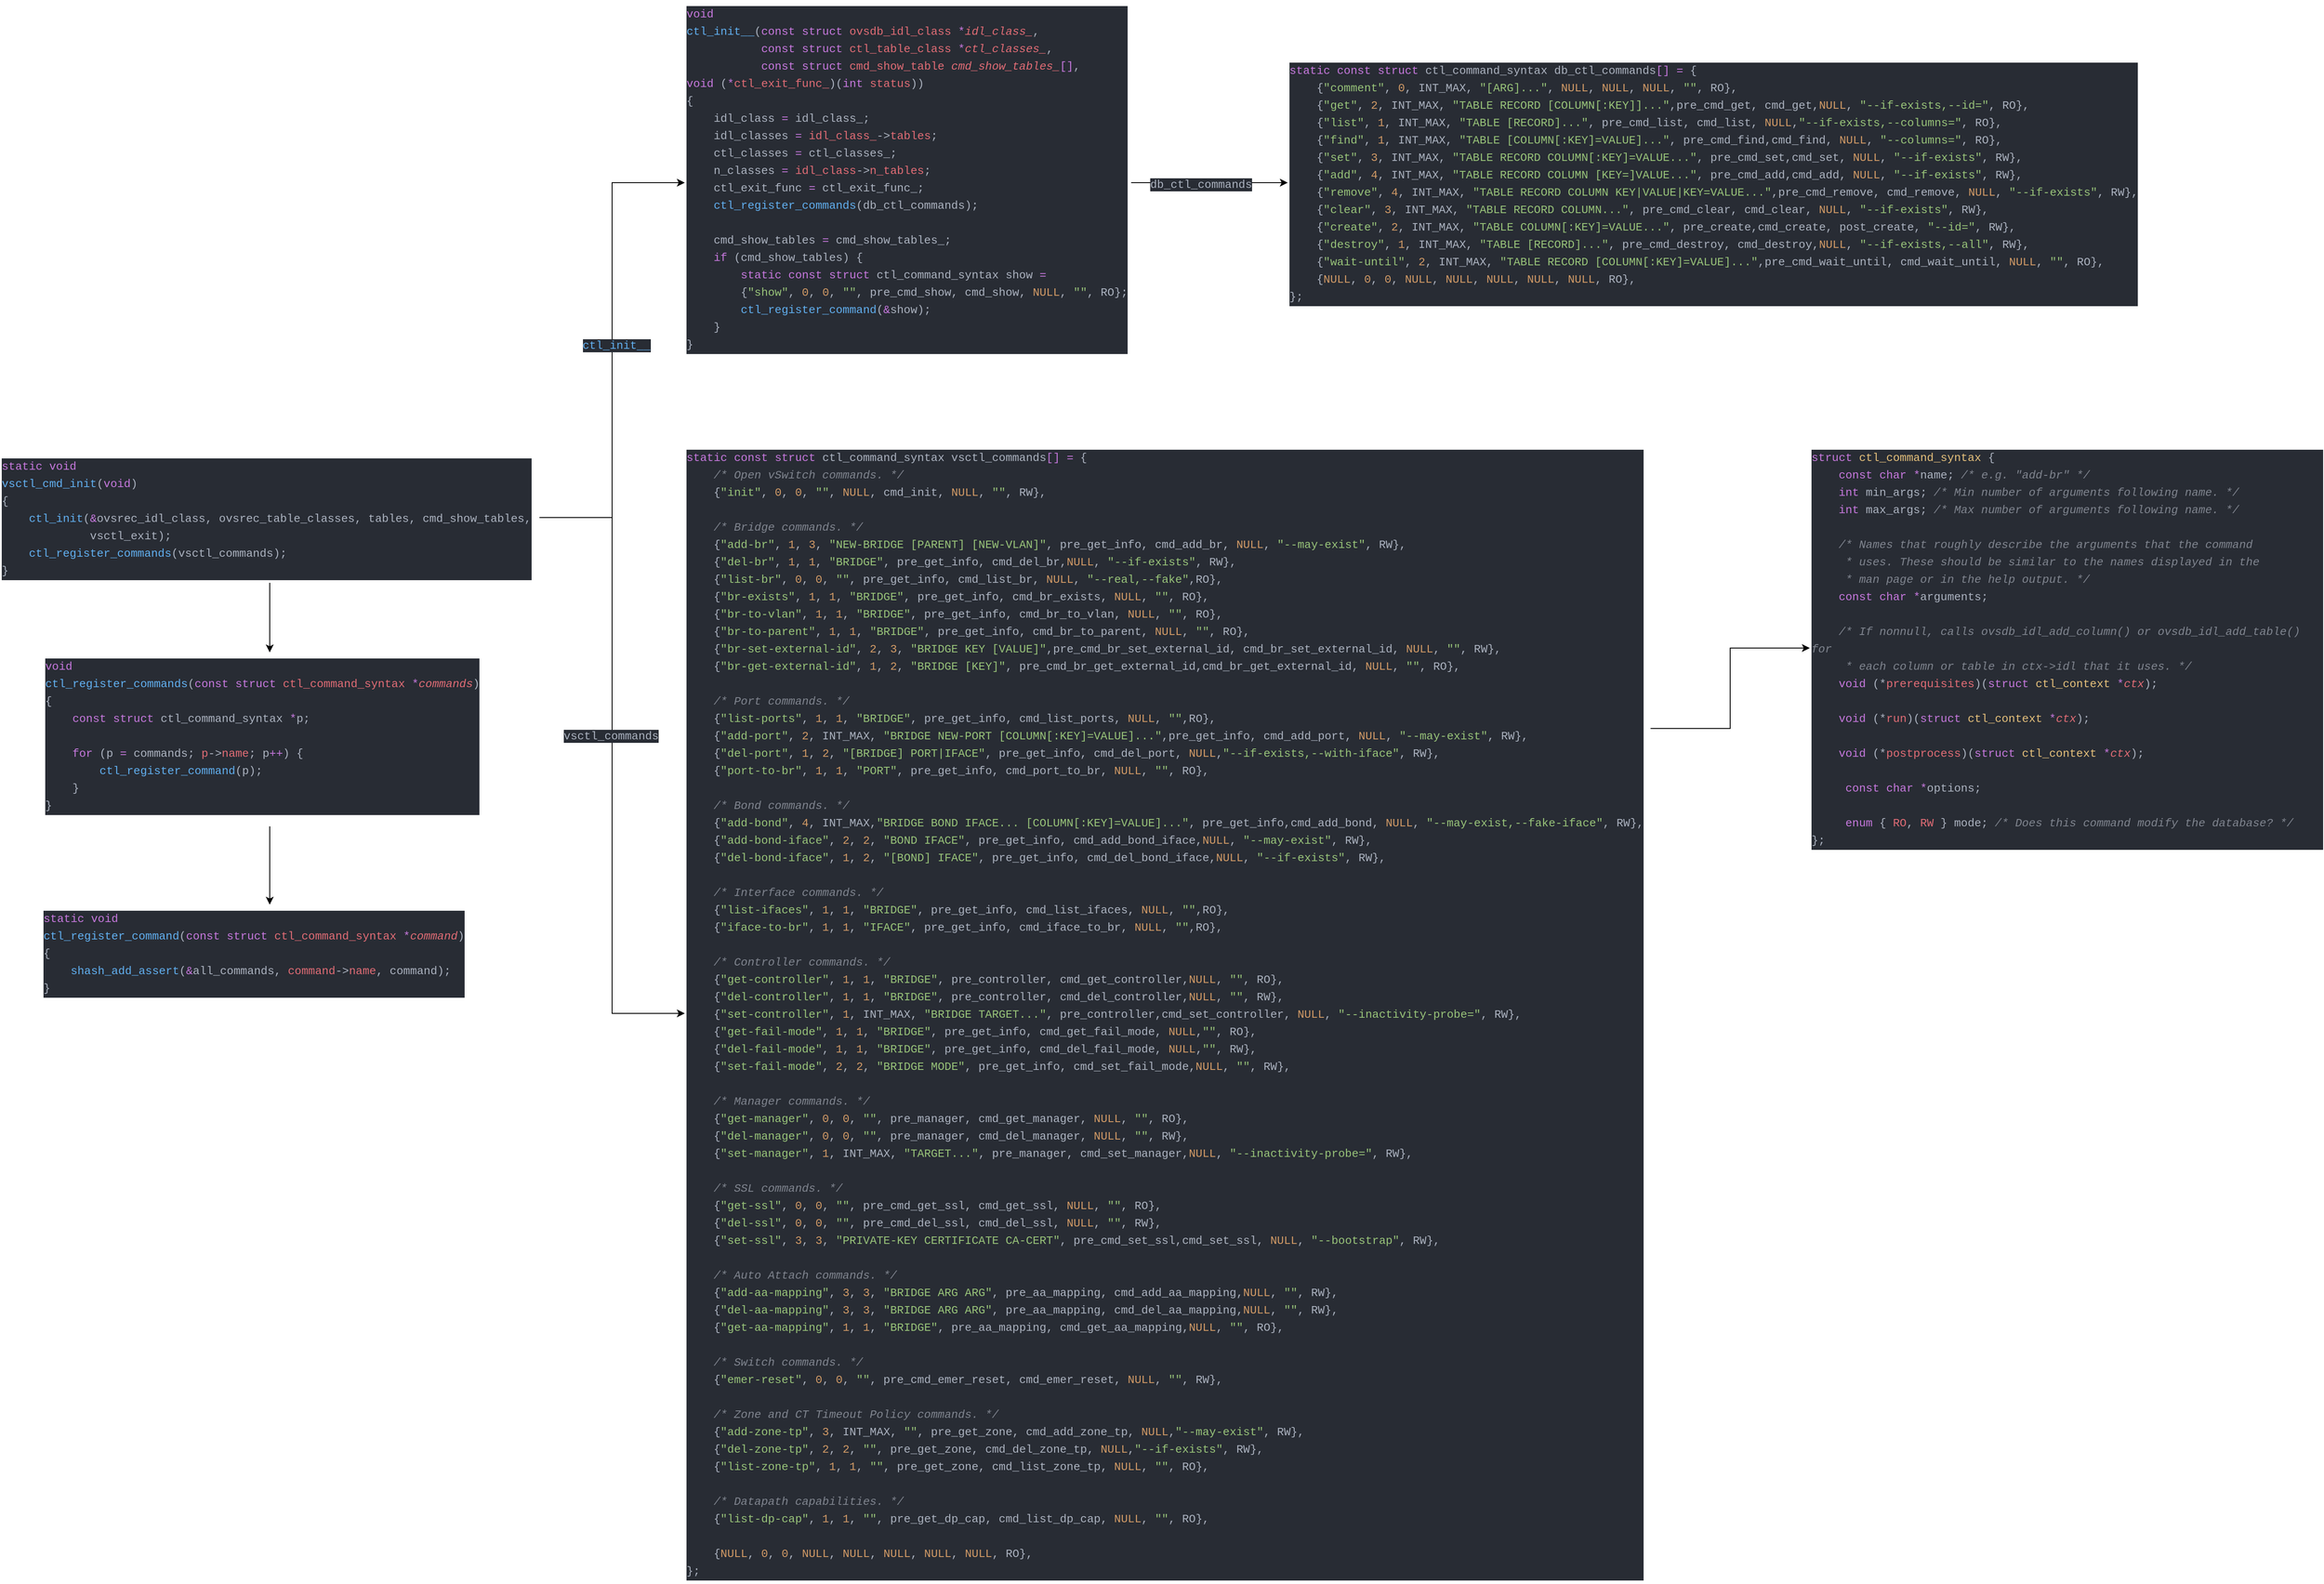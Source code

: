 <mxfile version="13.1.3">
    <diagram id="6hGFLwfOUW9BJ-s0fimq" name="Page-1">
        <mxGraphModel dx="1134" dy="1954" grid="1" gridSize="10" guides="1" tooltips="1" connect="1" arrows="1" fold="1" page="1" pageScale="1" pageWidth="827" pageHeight="1169" math="0" shadow="0">
            <root>
                <mxCell id="0"/>
                <mxCell id="1" parent="0"/>
                <mxCell id="4" style="edgeStyle=orthogonalEdgeStyle;rounded=0;orthogonalLoop=1;jettySize=auto;html=1;exitX=1;exitY=0.5;exitDx=0;exitDy=0;" edge="1" parent="1" source="2" target="3">
                    <mxGeometry relative="1" as="geometry"/>
                </mxCell>
                <mxCell id="5" value="&lt;span style=&quot;color: rgb(171 , 178 , 191) ; font-family: &amp;#34;monaco&amp;#34; , &amp;#34;menlo&amp;#34; , &amp;#34;monaco&amp;#34; , &amp;#34;courier new&amp;#34; , monospace ; font-size: 13px ; text-align: left ; background-color: rgb(40 , 44 , 52)&quot;&gt;vsctl_commands&lt;/span&gt;" style="edgeLabel;html=1;align=center;verticalAlign=middle;resizable=0;points=[];" vertex="1" connectable="0" parent="4">
                    <mxGeometry x="-0.093" y="-2" relative="1" as="geometry">
                        <mxPoint as="offset"/>
                    </mxGeometry>
                </mxCell>
                <mxCell id="7" style="edgeStyle=orthogonalEdgeStyle;rounded=0;orthogonalLoop=1;jettySize=auto;html=1;exitX=0.5;exitY=1;exitDx=0;exitDy=0;" edge="1" parent="1" source="2" target="6">
                    <mxGeometry relative="1" as="geometry"/>
                </mxCell>
                <mxCell id="12" style="edgeStyle=orthogonalEdgeStyle;rounded=0;orthogonalLoop=1;jettySize=auto;html=1;exitX=1;exitY=0.5;exitDx=0;exitDy=0;entryX=0;entryY=0.5;entryDx=0;entryDy=0;" edge="1" parent="1" source="2" target="11">
                    <mxGeometry relative="1" as="geometry"/>
                </mxCell>
                <mxCell id="13" value="&lt;span style=&quot;color: rgb(97 , 175 , 239) ; font-family: &amp;#34;monaco&amp;#34; , &amp;#34;menlo&amp;#34; , &amp;#34;monaco&amp;#34; , &amp;#34;courier new&amp;#34; , monospace ; font-size: 13px ; text-align: left ; background-color: rgb(40 , 44 , 52)&quot;&gt;ctl_init__&lt;/span&gt;" style="edgeLabel;html=1;align=center;verticalAlign=middle;resizable=0;points=[];" vertex="1" connectable="0" parent="12">
                    <mxGeometry x="0.024" y="-3" relative="1" as="geometry">
                        <mxPoint x="1" y="1" as="offset"/>
                    </mxGeometry>
                </mxCell>
                <mxCell id="2" value="&lt;div style=&quot;color: rgb(171 , 178 , 191) ; background-color: rgb(40 , 44 , 52) ; font-family: &amp;#34;monaco&amp;#34; , &amp;#34;menlo&amp;#34; , &amp;#34;monaco&amp;#34; , &amp;#34;courier new&amp;#34; , monospace ; font-weight: normal ; font-size: 13px ; line-height: 20px&quot;&gt;&lt;div&gt;&lt;span style=&quot;color: #c678dd&quot;&gt;static&lt;/span&gt;&lt;span style=&quot;color: #abb2bf&quot;&gt; &lt;/span&gt;&lt;span style=&quot;color: #c678dd&quot;&gt;void&lt;/span&gt;&lt;/div&gt;&lt;div&gt;&lt;span style=&quot;color: #61afef&quot;&gt;vsctl_cmd_init&lt;/span&gt;&lt;span style=&quot;color: #abb2bf&quot;&gt;(&lt;/span&gt;&lt;span style=&quot;color: #c678dd&quot;&gt;void&lt;/span&gt;&lt;span style=&quot;color: #abb2bf&quot;&gt;)&lt;/span&gt;&lt;/div&gt;&lt;div&gt;&lt;span style=&quot;color: #abb2bf&quot;&gt;{&lt;/span&gt;&lt;/div&gt;&lt;div&gt;&lt;span style=&quot;color: #abb2bf&quot;&gt;&lt;/span&gt;&lt;span style=&quot;color: #61afef&quot;&gt;&amp;nbsp; &amp;nbsp; ctl_init&lt;/span&gt;&lt;span style=&quot;color: #abb2bf&quot;&gt;(&lt;/span&gt;&lt;span style=&quot;color: #c678dd&quot;&gt;&amp;amp;&lt;/span&gt;&lt;span style=&quot;color: #abb2bf&quot;&gt;ovsrec_idl_class, ovsrec_table_classes, tables, cmd_show_tables,&lt;/span&gt;&lt;/div&gt;&lt;div&gt;&lt;span style=&quot;color: #abb2bf&quot;&gt;&amp;nbsp; &amp;nbsp; &amp;nbsp; &amp;nbsp; &amp;nbsp; &amp;nbsp; &amp;nbsp;vsctl_exit);&lt;/span&gt;&lt;/div&gt;&lt;div&gt;&lt;span style=&quot;color: #abb2bf&quot;&gt;&lt;/span&gt;&lt;span style=&quot;color: #61afef&quot;&gt;&amp;nbsp; &amp;nbsp; ctl_register_commands&lt;/span&gt;&lt;span style=&quot;color: #abb2bf&quot;&gt;(vsctl_commands);&lt;/span&gt;&lt;/div&gt;&lt;div&gt;&lt;span style=&quot;color: #abb2bf&quot;&gt;}&lt;/span&gt;&lt;/div&gt;&lt;/div&gt;" style="text;whiteSpace=wrap;html=1;" vertex="1" parent="1">
                    <mxGeometry x="40" y="40" width="620" height="150" as="geometry"/>
                </mxCell>
                <mxCell id="17" style="edgeStyle=orthogonalEdgeStyle;rounded=0;orthogonalLoop=1;jettySize=auto;html=1;exitX=1;exitY=0.25;exitDx=0;exitDy=0;" edge="1" parent="1" source="3" target="16">
                    <mxGeometry relative="1" as="geometry"/>
                </mxCell>
                <mxCell id="3" value="&lt;div style=&quot;color: rgb(171 , 178 , 191) ; background-color: rgb(40 , 44 , 52) ; font-family: &amp;#34;monaco&amp;#34; , &amp;#34;menlo&amp;#34; , &amp;#34;monaco&amp;#34; , &amp;#34;courier new&amp;#34; , monospace ; font-weight: normal ; font-size: 13px ; line-height: 20px&quot;&gt;&lt;div&gt;&lt;span style=&quot;color: #c678dd&quot;&gt;static&lt;/span&gt;&lt;span style=&quot;color: #abb2bf&quot;&gt; &lt;/span&gt;&lt;span style=&quot;color: #c678dd&quot;&gt;const&lt;/span&gt;&lt;span style=&quot;color: #abb2bf&quot;&gt; &lt;/span&gt;&lt;span style=&quot;color: #c678dd&quot;&gt;struct&lt;/span&gt;&lt;span style=&quot;color: #abb2bf&quot;&gt; ctl_command_syntax vsctl_commands&lt;/span&gt;&lt;span style=&quot;color: #c678dd&quot;&gt;[]&lt;/span&gt;&lt;span style=&quot;color: #abb2bf&quot;&gt; &lt;/span&gt;&lt;span style=&quot;color: #c678dd&quot;&gt;=&lt;/span&gt;&lt;span style=&quot;color: #abb2bf&quot;&gt; {&lt;/span&gt;&lt;/div&gt;&lt;div&gt;&lt;span style=&quot;color: #abb2bf&quot;&gt;&lt;/span&gt;&lt;span style=&quot;color: #7f848e ; font-style: italic&quot;&gt;&amp;nbsp; &amp;nbsp; /* Open vSwitch commands. */&lt;/span&gt;&lt;/div&gt;&lt;div&gt;&lt;span style=&quot;color: #abb2bf&quot;&gt;&amp;nbsp; &amp;nbsp; {&lt;/span&gt;&lt;span style=&quot;color: #98c379&quot;&gt;&quot;init&quot;&lt;/span&gt;&lt;span style=&quot;color: #abb2bf&quot;&gt;, &lt;/span&gt;&lt;span style=&quot;color: #d19a66&quot;&gt;0&lt;/span&gt;&lt;span style=&quot;color: #abb2bf&quot;&gt;, &lt;/span&gt;&lt;span style=&quot;color: #d19a66&quot;&gt;0&lt;/span&gt;&lt;span style=&quot;color: #abb2bf&quot;&gt;, &lt;/span&gt;&lt;span style=&quot;color: #98c379&quot;&gt;&quot;&quot;&lt;/span&gt;&lt;span style=&quot;color: #abb2bf&quot;&gt;, &lt;/span&gt;&lt;span style=&quot;color: #d19a66&quot;&gt;NULL&lt;/span&gt;&lt;span style=&quot;color: #abb2bf&quot;&gt;, cmd_init, &lt;/span&gt;&lt;span style=&quot;color: #d19a66&quot;&gt;NULL&lt;/span&gt;&lt;span style=&quot;color: #abb2bf&quot;&gt;, &lt;/span&gt;&lt;span style=&quot;color: #98c379&quot;&gt;&quot;&quot;&lt;/span&gt;&lt;span style=&quot;color: #abb2bf&quot;&gt;, RW},&lt;/span&gt;&lt;/div&gt;&lt;br&gt;&lt;div&gt;&lt;span style=&quot;color: #abb2bf&quot;&gt;&lt;/span&gt;&lt;span style=&quot;color: #7f848e ; font-style: italic&quot;&gt;&amp;nbsp; &amp;nbsp; /* Bridge commands. */&lt;/span&gt;&lt;/div&gt;&lt;div&gt;&lt;span style=&quot;color: #abb2bf&quot;&gt;&amp;nbsp; &amp;nbsp; {&lt;/span&gt;&lt;span style=&quot;color: #98c379&quot;&gt;&quot;add-br&quot;&lt;/span&gt;&lt;span style=&quot;color: #abb2bf&quot;&gt;, &lt;/span&gt;&lt;span style=&quot;color: #d19a66&quot;&gt;1&lt;/span&gt;&lt;span style=&quot;color: #abb2bf&quot;&gt;, &lt;/span&gt;&lt;span style=&quot;color: #d19a66&quot;&gt;3&lt;/span&gt;&lt;span style=&quot;color: #abb2bf&quot;&gt;, &lt;/span&gt;&lt;span style=&quot;color: #98c379&quot;&gt;&quot;NEW-BRIDGE [PARENT] [NEW-VLAN]&quot;&lt;/span&gt;&lt;span style=&quot;color: #abb2bf&quot;&gt;, pre_get_info,&amp;nbsp;&lt;/span&gt;cmd_add_br, &lt;span style=&quot;color: rgb(209 , 154 , 102)&quot;&gt;NULL&lt;/span&gt;, &lt;span style=&quot;color: rgb(152 , 195 , 121)&quot;&gt;&quot;--may-exist&quot;&lt;/span&gt;, RW},&lt;/div&gt;&lt;div&gt;&lt;span style=&quot;color: #abb2bf&quot;&gt;&amp;nbsp; &amp;nbsp; {&lt;/span&gt;&lt;span style=&quot;color: #98c379&quot;&gt;&quot;del-br&quot;&lt;/span&gt;&lt;span style=&quot;color: #abb2bf&quot;&gt;, &lt;/span&gt;&lt;span style=&quot;color: #d19a66&quot;&gt;1&lt;/span&gt;&lt;span style=&quot;color: #abb2bf&quot;&gt;, &lt;/span&gt;&lt;span style=&quot;color: #d19a66&quot;&gt;1&lt;/span&gt;&lt;span style=&quot;color: #abb2bf&quot;&gt;, &lt;/span&gt;&lt;span style=&quot;color: #98c379&quot;&gt;&quot;BRIDGE&quot;&lt;/span&gt;&lt;span style=&quot;color: #abb2bf&quot;&gt;, pre_get_info, cmd_del_br,&lt;/span&gt;&lt;span style=&quot;color: rgb(209 , 154 , 102)&quot;&gt;NULL&lt;/span&gt;, &lt;span style=&quot;color: rgb(152 , 195 , 121)&quot;&gt;&quot;--if-exists&quot;&lt;/span&gt;, RW},&lt;/div&gt;&lt;div&gt;&amp;nbsp; &amp;nbsp; {&lt;span style=&quot;color: rgb(152 , 195 , 121)&quot;&gt;&quot;list-br&quot;&lt;/span&gt;, &lt;span style=&quot;color: rgb(209 , 154 , 102)&quot;&gt;0&lt;/span&gt;, &lt;span style=&quot;color: rgb(209 , 154 , 102)&quot;&gt;0&lt;/span&gt;, &lt;span style=&quot;color: rgb(152 , 195 , 121)&quot;&gt;&quot;&quot;&lt;/span&gt;, pre_get_info, cmd_list_br, &lt;span style=&quot;color: rgb(209 , 154 , 102)&quot;&gt;NULL&lt;/span&gt;, &lt;span style=&quot;color: rgb(152 , 195 , 121)&quot;&gt;&quot;--real,--fake&quot;&lt;/span&gt;,RO},&lt;/div&gt;&lt;div&gt;&lt;span style=&quot;color: #abb2bf&quot;&gt;&amp;nbsp; &amp;nbsp; {&lt;/span&gt;&lt;span style=&quot;color: #98c379&quot;&gt;&quot;br-exists&quot;&lt;/span&gt;&lt;span style=&quot;color: #abb2bf&quot;&gt;, &lt;/span&gt;&lt;span style=&quot;color: #d19a66&quot;&gt;1&lt;/span&gt;&lt;span style=&quot;color: #abb2bf&quot;&gt;, &lt;/span&gt;&lt;span style=&quot;color: #d19a66&quot;&gt;1&lt;/span&gt;&lt;span style=&quot;color: #abb2bf&quot;&gt;, &lt;/span&gt;&lt;span style=&quot;color: #98c379&quot;&gt;&quot;BRIDGE&quot;&lt;/span&gt;&lt;span style=&quot;color: #abb2bf&quot;&gt;, pre_get_info, cmd_br_exists, &lt;/span&gt;&lt;span style=&quot;color: #d19a66&quot;&gt;NULL&lt;/span&gt;&lt;span style=&quot;color: #abb2bf&quot;&gt;, &lt;/span&gt;&lt;span style=&quot;color: #98c379&quot;&gt;&quot;&quot;&lt;/span&gt;&lt;span style=&quot;color: #abb2bf&quot;&gt;, RO},&lt;/span&gt;&lt;/div&gt;&lt;div&gt;&lt;span style=&quot;color: #abb2bf&quot;&gt;&amp;nbsp; &amp;nbsp; {&lt;/span&gt;&lt;span style=&quot;color: #98c379&quot;&gt;&quot;br-to-vlan&quot;&lt;/span&gt;&lt;span style=&quot;color: #abb2bf&quot;&gt;, &lt;/span&gt;&lt;span style=&quot;color: #d19a66&quot;&gt;1&lt;/span&gt;&lt;span style=&quot;color: #abb2bf&quot;&gt;, &lt;/span&gt;&lt;span style=&quot;color: #d19a66&quot;&gt;1&lt;/span&gt;&lt;span style=&quot;color: #abb2bf&quot;&gt;, &lt;/span&gt;&lt;span style=&quot;color: #98c379&quot;&gt;&quot;BRIDGE&quot;&lt;/span&gt;&lt;span style=&quot;color: #abb2bf&quot;&gt;, pre_get_info, cmd_br_to_vlan, &lt;/span&gt;&lt;span style=&quot;color: #d19a66&quot;&gt;NULL&lt;/span&gt;&lt;span style=&quot;color: #abb2bf&quot;&gt;, &lt;/span&gt;&lt;span style=&quot;color: #98c379&quot;&gt;&quot;&quot;&lt;/span&gt;&lt;span style=&quot;color: #abb2bf&quot;&gt;,&amp;nbsp;&lt;/span&gt;RO},&lt;/div&gt;&lt;div&gt;&lt;span style=&quot;color: #abb2bf&quot;&gt;&amp;nbsp; &amp;nbsp; {&lt;/span&gt;&lt;span style=&quot;color: #98c379&quot;&gt;&quot;br-to-parent&quot;&lt;/span&gt;&lt;span style=&quot;color: #abb2bf&quot;&gt;, &lt;/span&gt;&lt;span style=&quot;color: #d19a66&quot;&gt;1&lt;/span&gt;&lt;span style=&quot;color: #abb2bf&quot;&gt;, &lt;/span&gt;&lt;span style=&quot;color: #d19a66&quot;&gt;1&lt;/span&gt;&lt;span style=&quot;color: #abb2bf&quot;&gt;, &lt;/span&gt;&lt;span style=&quot;color: #98c379&quot;&gt;&quot;BRIDGE&quot;&lt;/span&gt;&lt;span style=&quot;color: #abb2bf&quot;&gt;, pre_get_info, cmd_br_to_parent, &lt;/span&gt;&lt;span style=&quot;color: #d19a66&quot;&gt;NULL&lt;/span&gt;&lt;span style=&quot;color: #abb2bf&quot;&gt;,&amp;nbsp;&lt;/span&gt;&lt;span style=&quot;color: rgb(152 , 195 , 121)&quot;&gt;&quot;&quot;&lt;/span&gt;, RO},&lt;/div&gt;&lt;div&gt;&lt;span style=&quot;color: #abb2bf&quot;&gt;&amp;nbsp; &amp;nbsp; {&lt;/span&gt;&lt;span style=&quot;color: #98c379&quot;&gt;&quot;br-set-external-id&quot;&lt;/span&gt;&lt;span style=&quot;color: #abb2bf&quot;&gt;, &lt;/span&gt;&lt;span style=&quot;color: #d19a66&quot;&gt;2&lt;/span&gt;&lt;span style=&quot;color: #abb2bf&quot;&gt;, &lt;/span&gt;&lt;span style=&quot;color: #d19a66&quot;&gt;3&lt;/span&gt;&lt;span style=&quot;color: #abb2bf&quot;&gt;, &lt;/span&gt;&lt;span style=&quot;color: #98c379&quot;&gt;&quot;BRIDGE KEY [VALUE]&quot;&lt;/span&gt;&lt;span style=&quot;color: #abb2bf&quot;&gt;,&lt;/span&gt;pre_cmd_br_set_external_id, cmd_br_set_external_id, &lt;span style=&quot;color: rgb(209 , 154 , 102)&quot;&gt;NULL&lt;/span&gt;, &lt;span style=&quot;color: rgb(152 , 195 , 121)&quot;&gt;&quot;&quot;&lt;/span&gt;, RW},&lt;/div&gt;&lt;div&gt;&lt;span style=&quot;color: #abb2bf&quot;&gt;&amp;nbsp; &amp;nbsp; {&lt;/span&gt;&lt;span style=&quot;color: #98c379&quot;&gt;&quot;br-get-external-id&quot;&lt;/span&gt;&lt;span style=&quot;color: #abb2bf&quot;&gt;, &lt;/span&gt;&lt;span style=&quot;color: #d19a66&quot;&gt;1&lt;/span&gt;&lt;span style=&quot;color: #abb2bf&quot;&gt;, &lt;/span&gt;&lt;span style=&quot;color: #d19a66&quot;&gt;2&lt;/span&gt;&lt;span style=&quot;color: #abb2bf&quot;&gt;, &lt;/span&gt;&lt;span style=&quot;color: #98c379&quot;&gt;&quot;BRIDGE [KEY]&quot;&lt;/span&gt;&lt;span style=&quot;color: #abb2bf&quot;&gt;, pre_cmd_br_get_external_id,&lt;/span&gt;cmd_br_get_external_id, &lt;span style=&quot;color: rgb(209 , 154 , 102)&quot;&gt;NULL&lt;/span&gt;, &lt;span style=&quot;color: rgb(152 , 195 , 121)&quot;&gt;&quot;&quot;&lt;/span&gt;, RO},&lt;/div&gt;&lt;br&gt;&lt;div&gt;&lt;span style=&quot;color: #abb2bf&quot;&gt;&lt;/span&gt;&lt;span style=&quot;color: #7f848e ; font-style: italic&quot;&gt;&amp;nbsp; &amp;nbsp; /* Port commands. */&lt;/span&gt;&lt;/div&gt;&lt;div&gt;&lt;span style=&quot;color: #abb2bf&quot;&gt;&amp;nbsp; &amp;nbsp; {&lt;/span&gt;&lt;span style=&quot;color: #98c379&quot;&gt;&quot;list-ports&quot;&lt;/span&gt;&lt;span style=&quot;color: #abb2bf&quot;&gt;, &lt;/span&gt;&lt;span style=&quot;color: #d19a66&quot;&gt;1&lt;/span&gt;&lt;span style=&quot;color: #abb2bf&quot;&gt;, &lt;/span&gt;&lt;span style=&quot;color: #d19a66&quot;&gt;1&lt;/span&gt;&lt;span style=&quot;color: #abb2bf&quot;&gt;, &lt;/span&gt;&lt;span style=&quot;color: #98c379&quot;&gt;&quot;BRIDGE&quot;&lt;/span&gt;&lt;span style=&quot;color: #abb2bf&quot;&gt;, pre_get_info, cmd_list_ports, &lt;/span&gt;&lt;span style=&quot;color: #d19a66&quot;&gt;NULL&lt;/span&gt;&lt;span style=&quot;color: #abb2bf&quot;&gt;, &lt;/span&gt;&lt;span style=&quot;color: #98c379&quot;&gt;&quot;&quot;&lt;/span&gt;&lt;span style=&quot;color: #abb2bf&quot;&gt;,&lt;/span&gt;RO},&lt;/div&gt;&lt;div&gt;&lt;span style=&quot;color: #abb2bf&quot;&gt;&amp;nbsp; &amp;nbsp; {&lt;/span&gt;&lt;span style=&quot;color: #98c379&quot;&gt;&quot;add-port&quot;&lt;/span&gt;&lt;span style=&quot;color: #abb2bf&quot;&gt;, &lt;/span&gt;&lt;span style=&quot;color: #d19a66&quot;&gt;2&lt;/span&gt;&lt;span style=&quot;color: #abb2bf&quot;&gt;, INT_MAX, &lt;/span&gt;&lt;span style=&quot;color: #98c379&quot;&gt;&quot;BRIDGE NEW-PORT [COLUMN[:KEY]=VALUE]...&quot;&lt;/span&gt;&lt;span style=&quot;color: #abb2bf&quot;&gt;,&lt;/span&gt;pre_get_info, cmd_add_port, &lt;span style=&quot;color: rgb(209 , 154 , 102)&quot;&gt;NULL&lt;/span&gt;, &lt;span style=&quot;color: rgb(152 , 195 , 121)&quot;&gt;&quot;--may-exist&quot;&lt;/span&gt;, RW},&lt;/div&gt;&lt;div&gt;&lt;span style=&quot;color: #abb2bf&quot;&gt;&amp;nbsp; &amp;nbsp; {&lt;/span&gt;&lt;span style=&quot;color: #98c379&quot;&gt;&quot;del-port&quot;&lt;/span&gt;&lt;span style=&quot;color: #abb2bf&quot;&gt;, &lt;/span&gt;&lt;span style=&quot;color: #d19a66&quot;&gt;1&lt;/span&gt;&lt;span style=&quot;color: #abb2bf&quot;&gt;, &lt;/span&gt;&lt;span style=&quot;color: #d19a66&quot;&gt;2&lt;/span&gt;&lt;span style=&quot;color: #abb2bf&quot;&gt;, &lt;/span&gt;&lt;span style=&quot;color: #98c379&quot;&gt;&quot;[BRIDGE] PORT|IFACE&quot;&lt;/span&gt;&lt;span style=&quot;color: #abb2bf&quot;&gt;, pre_get_info, cmd_del_port, &lt;/span&gt;&lt;span style=&quot;color: #d19a66&quot;&gt;NULL&lt;/span&gt;&lt;span style=&quot;color: #abb2bf&quot;&gt;,&lt;/span&gt;&lt;span style=&quot;color: rgb(152 , 195 , 121)&quot;&gt;&quot;--if-exists,--with-iface&quot;&lt;/span&gt;, RW},&lt;/div&gt;&lt;div&gt;&lt;span style=&quot;color: #abb2bf&quot;&gt;&amp;nbsp; &amp;nbsp; {&lt;/span&gt;&lt;span style=&quot;color: #98c379&quot;&gt;&quot;port-to-br&quot;&lt;/span&gt;&lt;span style=&quot;color: #abb2bf&quot;&gt;, &lt;/span&gt;&lt;span style=&quot;color: #d19a66&quot;&gt;1&lt;/span&gt;&lt;span style=&quot;color: #abb2bf&quot;&gt;, &lt;/span&gt;&lt;span style=&quot;color: #d19a66&quot;&gt;1&lt;/span&gt;&lt;span style=&quot;color: #abb2bf&quot;&gt;, &lt;/span&gt;&lt;span style=&quot;color: #98c379&quot;&gt;&quot;PORT&quot;&lt;/span&gt;&lt;span style=&quot;color: #abb2bf&quot;&gt;, pre_get_info, cmd_port_to_br, &lt;/span&gt;&lt;span style=&quot;color: #d19a66&quot;&gt;NULL&lt;/span&gt;&lt;span style=&quot;color: #abb2bf&quot;&gt;, &lt;/span&gt;&lt;span style=&quot;color: #98c379&quot;&gt;&quot;&quot;&lt;/span&gt;&lt;span style=&quot;color: #abb2bf&quot;&gt;, RO},&lt;/span&gt;&lt;/div&gt;&lt;br&gt;&lt;div&gt;&lt;span style=&quot;color: #abb2bf&quot;&gt;&lt;/span&gt;&lt;span style=&quot;color: #7f848e ; font-style: italic&quot;&gt;&amp;nbsp; &amp;nbsp; /* Bond commands. */&lt;/span&gt;&lt;/div&gt;&lt;div&gt;&lt;span style=&quot;color: #abb2bf&quot;&gt;&amp;nbsp; &amp;nbsp; {&lt;/span&gt;&lt;span style=&quot;color: #98c379&quot;&gt;&quot;add-bond&quot;&lt;/span&gt;&lt;span style=&quot;color: #abb2bf&quot;&gt;, &lt;/span&gt;&lt;span style=&quot;color: #d19a66&quot;&gt;4&lt;/span&gt;&lt;span style=&quot;color: #abb2bf&quot;&gt;, INT_MAX,&lt;/span&gt;&lt;span style=&quot;color: rgb(152 , 195 , 121)&quot;&gt;&quot;BRIDGE BOND IFACE... [COLUMN[:KEY]=VALUE]...&quot;&lt;/span&gt;, pre_get_info,cmd_add_bond, &lt;span style=&quot;color: rgb(209 , 154 , 102)&quot;&gt;NULL&lt;/span&gt;, &lt;span style=&quot;color: rgb(152 , 195 , 121)&quot;&gt;&quot;--may-exist,--fake-iface&quot;&lt;/span&gt;, RW},&lt;/div&gt;&lt;div&gt;&lt;span style=&quot;color: #abb2bf&quot;&gt;&amp;nbsp; &amp;nbsp; {&lt;/span&gt;&lt;span style=&quot;color: #98c379&quot;&gt;&quot;add-bond-iface&quot;&lt;/span&gt;&lt;span style=&quot;color: #abb2bf&quot;&gt;, &lt;/span&gt;&lt;span style=&quot;color: #d19a66&quot;&gt;2&lt;/span&gt;&lt;span style=&quot;color: #abb2bf&quot;&gt;, &lt;/span&gt;&lt;span style=&quot;color: #d19a66&quot;&gt;2&lt;/span&gt;&lt;span style=&quot;color: #abb2bf&quot;&gt;, &lt;/span&gt;&lt;span style=&quot;color: #98c379&quot;&gt;&quot;BOND IFACE&quot;&lt;/span&gt;&lt;span style=&quot;color: #abb2bf&quot;&gt;, pre_get_info, cmd_add_bond_iface,&lt;/span&gt;&lt;span style=&quot;color: rgb(209 , 154 , 102)&quot;&gt;NULL&lt;/span&gt;, &lt;span style=&quot;color: rgb(152 , 195 , 121)&quot;&gt;&quot;--may-exist&quot;&lt;/span&gt;, RW},&lt;/div&gt;&lt;div&gt;&lt;span style=&quot;color: #abb2bf&quot;&gt;&amp;nbsp; &amp;nbsp; {&lt;/span&gt;&lt;span style=&quot;color: #98c379&quot;&gt;&quot;del-bond-iface&quot;&lt;/span&gt;&lt;span style=&quot;color: #abb2bf&quot;&gt;, &lt;/span&gt;&lt;span style=&quot;color: #d19a66&quot;&gt;1&lt;/span&gt;&lt;span style=&quot;color: #abb2bf&quot;&gt;, &lt;/span&gt;&lt;span style=&quot;color: #d19a66&quot;&gt;2&lt;/span&gt;&lt;span style=&quot;color: #abb2bf&quot;&gt;, &lt;/span&gt;&lt;span style=&quot;color: #98c379&quot;&gt;&quot;[BOND] IFACE&quot;&lt;/span&gt;&lt;span style=&quot;color: #abb2bf&quot;&gt;, pre_get_info, cmd_del_bond_iface,&lt;/span&gt;&lt;span style=&quot;color: rgb(209 , 154 , 102)&quot;&gt;NULL&lt;/span&gt;, &lt;span style=&quot;color: rgb(152 , 195 , 121)&quot;&gt;&quot;--if-exists&quot;&lt;/span&gt;, RW},&lt;/div&gt;&lt;br&gt;&lt;div&gt;&lt;span style=&quot;color: #abb2bf&quot;&gt;&lt;/span&gt;&lt;span style=&quot;color: #7f848e ; font-style: italic&quot;&gt;&amp;nbsp; &amp;nbsp; /* Interface commands. */&lt;/span&gt;&lt;/div&gt;&lt;div&gt;&lt;span style=&quot;color: #abb2bf&quot;&gt;&amp;nbsp; &amp;nbsp; {&lt;/span&gt;&lt;span style=&quot;color: #98c379&quot;&gt;&quot;list-ifaces&quot;&lt;/span&gt;&lt;span style=&quot;color: #abb2bf&quot;&gt;, &lt;/span&gt;&lt;span style=&quot;color: #d19a66&quot;&gt;1&lt;/span&gt;&lt;span style=&quot;color: #abb2bf&quot;&gt;, &lt;/span&gt;&lt;span style=&quot;color: #d19a66&quot;&gt;1&lt;/span&gt;&lt;span style=&quot;color: #abb2bf&quot;&gt;, &lt;/span&gt;&lt;span style=&quot;color: #98c379&quot;&gt;&quot;BRIDGE&quot;&lt;/span&gt;&lt;span style=&quot;color: #abb2bf&quot;&gt;, pre_get_info, cmd_list_ifaces, &lt;/span&gt;&lt;span style=&quot;color: #d19a66&quot;&gt;NULL&lt;/span&gt;&lt;span style=&quot;color: #abb2bf&quot;&gt;, &lt;/span&gt;&lt;span style=&quot;color: #98c379&quot;&gt;&quot;&quot;&lt;/span&gt;&lt;span style=&quot;color: #abb2bf&quot;&gt;,&lt;/span&gt;RO},&lt;/div&gt;&lt;div&gt;&lt;span style=&quot;color: #abb2bf&quot;&gt;&amp;nbsp; &amp;nbsp; {&lt;/span&gt;&lt;span style=&quot;color: #98c379&quot;&gt;&quot;iface-to-br&quot;&lt;/span&gt;&lt;span style=&quot;color: #abb2bf&quot;&gt;, &lt;/span&gt;&lt;span style=&quot;color: #d19a66&quot;&gt;1&lt;/span&gt;&lt;span style=&quot;color: #abb2bf&quot;&gt;, &lt;/span&gt;&lt;span style=&quot;color: #d19a66&quot;&gt;1&lt;/span&gt;&lt;span style=&quot;color: #abb2bf&quot;&gt;, &lt;/span&gt;&lt;span style=&quot;color: #98c379&quot;&gt;&quot;IFACE&quot;&lt;/span&gt;&lt;span style=&quot;color: #abb2bf&quot;&gt;, pre_get_info, cmd_iface_to_br, &lt;/span&gt;&lt;span style=&quot;color: #d19a66&quot;&gt;NULL&lt;/span&gt;&lt;span style=&quot;color: #abb2bf&quot;&gt;, &lt;/span&gt;&lt;span style=&quot;color: #98c379&quot;&gt;&quot;&quot;&lt;/span&gt;&lt;span style=&quot;color: #abb2bf&quot;&gt;,&lt;/span&gt;RO},&lt;/div&gt;&lt;br&gt;&lt;div&gt;&lt;span style=&quot;color: #abb2bf&quot;&gt;&lt;/span&gt;&lt;span style=&quot;color: #7f848e ; font-style: italic&quot;&gt;&amp;nbsp; &amp;nbsp; /* Controller commands. */&lt;/span&gt;&lt;/div&gt;&lt;div&gt;&lt;span style=&quot;color: #abb2bf&quot;&gt;&amp;nbsp; &amp;nbsp; {&lt;/span&gt;&lt;span style=&quot;color: #98c379&quot;&gt;&quot;get-controller&quot;&lt;/span&gt;&lt;span style=&quot;color: #abb2bf&quot;&gt;, &lt;/span&gt;&lt;span style=&quot;color: #d19a66&quot;&gt;1&lt;/span&gt;&lt;span style=&quot;color: #abb2bf&quot;&gt;, &lt;/span&gt;&lt;span style=&quot;color: #d19a66&quot;&gt;1&lt;/span&gt;&lt;span style=&quot;color: #abb2bf&quot;&gt;, &lt;/span&gt;&lt;span style=&quot;color: #98c379&quot;&gt;&quot;BRIDGE&quot;&lt;/span&gt;&lt;span style=&quot;color: #abb2bf&quot;&gt;, pre_controller, cmd_get_controller,&lt;/span&gt;&lt;span style=&quot;color: rgb(209 , 154 , 102)&quot;&gt;NULL&lt;/span&gt;, &lt;span style=&quot;color: rgb(152 , 195 , 121)&quot;&gt;&quot;&quot;&lt;/span&gt;, RO},&lt;/div&gt;&lt;div&gt;&lt;span style=&quot;color: #abb2bf&quot;&gt;&amp;nbsp; &amp;nbsp; {&lt;/span&gt;&lt;span style=&quot;color: #98c379&quot;&gt;&quot;del-controller&quot;&lt;/span&gt;&lt;span style=&quot;color: #abb2bf&quot;&gt;, &lt;/span&gt;&lt;span style=&quot;color: #d19a66&quot;&gt;1&lt;/span&gt;&lt;span style=&quot;color: #abb2bf&quot;&gt;, &lt;/span&gt;&lt;span style=&quot;color: #d19a66&quot;&gt;1&lt;/span&gt;&lt;span style=&quot;color: #abb2bf&quot;&gt;, &lt;/span&gt;&lt;span style=&quot;color: #98c379&quot;&gt;&quot;BRIDGE&quot;&lt;/span&gt;&lt;span style=&quot;color: #abb2bf&quot;&gt;, pre_controller, cmd_del_controller,&lt;/span&gt;&lt;span style=&quot;color: rgb(209 , 154 , 102)&quot;&gt;NULL&lt;/span&gt;, &lt;span style=&quot;color: rgb(152 , 195 , 121)&quot;&gt;&quot;&quot;&lt;/span&gt;, RW},&lt;/div&gt;&lt;div&gt;&lt;span style=&quot;color: #abb2bf&quot;&gt;&amp;nbsp; &amp;nbsp; {&lt;/span&gt;&lt;span style=&quot;color: #98c379&quot;&gt;&quot;set-controller&quot;&lt;/span&gt;&lt;span style=&quot;color: #abb2bf&quot;&gt;, &lt;/span&gt;&lt;span style=&quot;color: #d19a66&quot;&gt;1&lt;/span&gt;&lt;span style=&quot;color: #abb2bf&quot;&gt;, INT_MAX, &lt;/span&gt;&lt;span style=&quot;color: #98c379&quot;&gt;&quot;BRIDGE TARGET...&quot;&lt;/span&gt;&lt;span style=&quot;color: #abb2bf&quot;&gt;, pre_controller,&lt;/span&gt;cmd_set_controller, &lt;span style=&quot;color: rgb(209 , 154 , 102)&quot;&gt;NULL&lt;/span&gt;, &lt;span style=&quot;color: rgb(152 , 195 , 121)&quot;&gt;&quot;--inactivity-probe=&quot;&lt;/span&gt;, RW},&lt;/div&gt;&lt;div&gt;&lt;span style=&quot;color: #abb2bf&quot;&gt;&amp;nbsp; &amp;nbsp; {&lt;/span&gt;&lt;span style=&quot;color: #98c379&quot;&gt;&quot;get-fail-mode&quot;&lt;/span&gt;&lt;span style=&quot;color: #abb2bf&quot;&gt;, &lt;/span&gt;&lt;span style=&quot;color: #d19a66&quot;&gt;1&lt;/span&gt;&lt;span style=&quot;color: #abb2bf&quot;&gt;, &lt;/span&gt;&lt;span style=&quot;color: #d19a66&quot;&gt;1&lt;/span&gt;&lt;span style=&quot;color: #abb2bf&quot;&gt;, &lt;/span&gt;&lt;span style=&quot;color: #98c379&quot;&gt;&quot;BRIDGE&quot;&lt;/span&gt;&lt;span style=&quot;color: #abb2bf&quot;&gt;, pre_get_info, cmd_get_fail_mode, &lt;/span&gt;&lt;span style=&quot;color: #d19a66&quot;&gt;NULL&lt;/span&gt;&lt;span style=&quot;color: #abb2bf&quot;&gt;,&lt;/span&gt;&lt;span style=&quot;color: rgb(152 , 195 , 121)&quot;&gt;&quot;&quot;&lt;/span&gt;, RO},&lt;/div&gt;&lt;div&gt;&lt;span style=&quot;color: #abb2bf&quot;&gt;&amp;nbsp; &amp;nbsp; {&lt;/span&gt;&lt;span style=&quot;color: #98c379&quot;&gt;&quot;del-fail-mode&quot;&lt;/span&gt;&lt;span style=&quot;color: #abb2bf&quot;&gt;, &lt;/span&gt;&lt;span style=&quot;color: #d19a66&quot;&gt;1&lt;/span&gt;&lt;span style=&quot;color: #abb2bf&quot;&gt;, &lt;/span&gt;&lt;span style=&quot;color: #d19a66&quot;&gt;1&lt;/span&gt;&lt;span style=&quot;color: #abb2bf&quot;&gt;, &lt;/span&gt;&lt;span style=&quot;color: #98c379&quot;&gt;&quot;BRIDGE&quot;&lt;/span&gt;&lt;span style=&quot;color: #abb2bf&quot;&gt;, pre_get_info, cmd_del_fail_mode, &lt;/span&gt;&lt;span style=&quot;color: #d19a66&quot;&gt;NULL&lt;/span&gt;&lt;span style=&quot;color: #abb2bf&quot;&gt;,&lt;/span&gt;&lt;span style=&quot;color: rgb(152 , 195 , 121)&quot;&gt;&quot;&quot;&lt;/span&gt;, RW},&lt;/div&gt;&lt;div&gt;&lt;span style=&quot;color: #abb2bf&quot;&gt;&amp;nbsp; &amp;nbsp; {&lt;/span&gt;&lt;span style=&quot;color: #98c379&quot;&gt;&quot;set-fail-mode&quot;&lt;/span&gt;&lt;span style=&quot;color: #abb2bf&quot;&gt;, &lt;/span&gt;&lt;span style=&quot;color: #d19a66&quot;&gt;2&lt;/span&gt;&lt;span style=&quot;color: #abb2bf&quot;&gt;, &lt;/span&gt;&lt;span style=&quot;color: #d19a66&quot;&gt;2&lt;/span&gt;&lt;span style=&quot;color: #abb2bf&quot;&gt;, &lt;/span&gt;&lt;span style=&quot;color: #98c379&quot;&gt;&quot;BRIDGE MODE&quot;&lt;/span&gt;&lt;span style=&quot;color: #abb2bf&quot;&gt;, pre_get_info, cmd_set_fail_mode,&lt;/span&gt;&lt;span style=&quot;color: rgb(209 , 154 , 102)&quot;&gt;NULL&lt;/span&gt;, &lt;span style=&quot;color: rgb(152 , 195 , 121)&quot;&gt;&quot;&quot;&lt;/span&gt;, RW},&lt;/div&gt;&lt;br&gt;&lt;div&gt;&lt;span style=&quot;color: #abb2bf&quot;&gt;&lt;/span&gt;&lt;span style=&quot;color: #7f848e ; font-style: italic&quot;&gt;&amp;nbsp; &amp;nbsp; /* Manager commands. */&lt;/span&gt;&lt;/div&gt;&lt;div&gt;&lt;span style=&quot;color: #abb2bf&quot;&gt;&amp;nbsp; &amp;nbsp; {&lt;/span&gt;&lt;span style=&quot;color: #98c379&quot;&gt;&quot;get-manager&quot;&lt;/span&gt;&lt;span style=&quot;color: #abb2bf&quot;&gt;, &lt;/span&gt;&lt;span style=&quot;color: #d19a66&quot;&gt;0&lt;/span&gt;&lt;span style=&quot;color: #abb2bf&quot;&gt;, &lt;/span&gt;&lt;span style=&quot;color: #d19a66&quot;&gt;0&lt;/span&gt;&lt;span style=&quot;color: #abb2bf&quot;&gt;, &lt;/span&gt;&lt;span style=&quot;color: #98c379&quot;&gt;&quot;&quot;&lt;/span&gt;&lt;span style=&quot;color: #abb2bf&quot;&gt;, pre_manager, cmd_get_manager, &lt;/span&gt;&lt;span style=&quot;color: #d19a66&quot;&gt;NULL&lt;/span&gt;&lt;span style=&quot;color: #abb2bf&quot;&gt;, &lt;/span&gt;&lt;span style=&quot;color: #98c379&quot;&gt;&quot;&quot;&lt;/span&gt;&lt;span style=&quot;color: #abb2bf&quot;&gt;, RO},&lt;/span&gt;&lt;/div&gt;&lt;div&gt;&lt;span style=&quot;color: #abb2bf&quot;&gt;&amp;nbsp; &amp;nbsp; {&lt;/span&gt;&lt;span style=&quot;color: #98c379&quot;&gt;&quot;del-manager&quot;&lt;/span&gt;&lt;span style=&quot;color: #abb2bf&quot;&gt;, &lt;/span&gt;&lt;span style=&quot;color: #d19a66&quot;&gt;0&lt;/span&gt;&lt;span style=&quot;color: #abb2bf&quot;&gt;, &lt;/span&gt;&lt;span style=&quot;color: #d19a66&quot;&gt;0&lt;/span&gt;&lt;span style=&quot;color: #abb2bf&quot;&gt;, &lt;/span&gt;&lt;span style=&quot;color: #98c379&quot;&gt;&quot;&quot;&lt;/span&gt;&lt;span style=&quot;color: #abb2bf&quot;&gt;, pre_manager, cmd_del_manager, &lt;/span&gt;&lt;span style=&quot;color: #d19a66&quot;&gt;NULL&lt;/span&gt;&lt;span style=&quot;color: #abb2bf&quot;&gt;, &lt;/span&gt;&lt;span style=&quot;color: #98c379&quot;&gt;&quot;&quot;&lt;/span&gt;&lt;span style=&quot;color: #abb2bf&quot;&gt;, RW},&lt;/span&gt;&lt;/div&gt;&lt;div&gt;&lt;span style=&quot;color: #abb2bf&quot;&gt;&amp;nbsp; &amp;nbsp; {&lt;/span&gt;&lt;span style=&quot;color: #98c379&quot;&gt;&quot;set-manager&quot;&lt;/span&gt;&lt;span style=&quot;color: #abb2bf&quot;&gt;, &lt;/span&gt;&lt;span style=&quot;color: #d19a66&quot;&gt;1&lt;/span&gt;&lt;span style=&quot;color: #abb2bf&quot;&gt;, INT_MAX, &lt;/span&gt;&lt;span style=&quot;color: #98c379&quot;&gt;&quot;TARGET...&quot;&lt;/span&gt;&lt;span style=&quot;color: #abb2bf&quot;&gt;, pre_manager, cmd_set_manager,&lt;/span&gt;&lt;span style=&quot;color: rgb(209 , 154 , 102)&quot;&gt;NULL&lt;/span&gt;, &lt;span style=&quot;color: rgb(152 , 195 , 121)&quot;&gt;&quot;--inactivity-probe=&quot;&lt;/span&gt;, RW},&lt;/div&gt;&lt;br&gt;&lt;div&gt;&lt;span style=&quot;color: #abb2bf&quot;&gt;&lt;/span&gt;&lt;span style=&quot;color: #7f848e ; font-style: italic&quot;&gt;&amp;nbsp; &amp;nbsp; /* SSL commands. */&lt;/span&gt;&lt;/div&gt;&lt;div&gt;&lt;span style=&quot;color: #abb2bf&quot;&gt;&amp;nbsp; &amp;nbsp; {&lt;/span&gt;&lt;span style=&quot;color: #98c379&quot;&gt;&quot;get-ssl&quot;&lt;/span&gt;&lt;span style=&quot;color: #abb2bf&quot;&gt;, &lt;/span&gt;&lt;span style=&quot;color: #d19a66&quot;&gt;0&lt;/span&gt;&lt;span style=&quot;color: #abb2bf&quot;&gt;, &lt;/span&gt;&lt;span style=&quot;color: #d19a66&quot;&gt;0&lt;/span&gt;&lt;span style=&quot;color: #abb2bf&quot;&gt;, &lt;/span&gt;&lt;span style=&quot;color: #98c379&quot;&gt;&quot;&quot;&lt;/span&gt;&lt;span style=&quot;color: #abb2bf&quot;&gt;, pre_cmd_get_ssl, cmd_get_ssl, &lt;/span&gt;&lt;span style=&quot;color: #d19a66&quot;&gt;NULL&lt;/span&gt;&lt;span style=&quot;color: #abb2bf&quot;&gt;, &lt;/span&gt;&lt;span style=&quot;color: #98c379&quot;&gt;&quot;&quot;&lt;/span&gt;&lt;span style=&quot;color: #abb2bf&quot;&gt;, RO},&lt;/span&gt;&lt;/div&gt;&lt;div&gt;&lt;span style=&quot;color: #abb2bf&quot;&gt;&amp;nbsp; &amp;nbsp; {&lt;/span&gt;&lt;span style=&quot;color: #98c379&quot;&gt;&quot;del-ssl&quot;&lt;/span&gt;&lt;span style=&quot;color: #abb2bf&quot;&gt;, &lt;/span&gt;&lt;span style=&quot;color: #d19a66&quot;&gt;0&lt;/span&gt;&lt;span style=&quot;color: #abb2bf&quot;&gt;, &lt;/span&gt;&lt;span style=&quot;color: #d19a66&quot;&gt;0&lt;/span&gt;&lt;span style=&quot;color: #abb2bf&quot;&gt;, &lt;/span&gt;&lt;span style=&quot;color: #98c379&quot;&gt;&quot;&quot;&lt;/span&gt;&lt;span style=&quot;color: #abb2bf&quot;&gt;, pre_cmd_del_ssl, cmd_del_ssl, &lt;/span&gt;&lt;span style=&quot;color: #d19a66&quot;&gt;NULL&lt;/span&gt;&lt;span style=&quot;color: #abb2bf&quot;&gt;, &lt;/span&gt;&lt;span style=&quot;color: #98c379&quot;&gt;&quot;&quot;&lt;/span&gt;&lt;span style=&quot;color: #abb2bf&quot;&gt;, RW},&lt;/span&gt;&lt;/div&gt;&lt;div&gt;&lt;span style=&quot;color: #abb2bf&quot;&gt;&amp;nbsp; &amp;nbsp; {&lt;/span&gt;&lt;span style=&quot;color: #98c379&quot;&gt;&quot;set-ssl&quot;&lt;/span&gt;&lt;span style=&quot;color: #abb2bf&quot;&gt;, &lt;/span&gt;&lt;span style=&quot;color: #d19a66&quot;&gt;3&lt;/span&gt;&lt;span style=&quot;color: #abb2bf&quot;&gt;, &lt;/span&gt;&lt;span style=&quot;color: #d19a66&quot;&gt;3&lt;/span&gt;&lt;span style=&quot;color: #abb2bf&quot;&gt;, &lt;/span&gt;&lt;span style=&quot;color: #98c379&quot;&gt;&quot;PRIVATE-KEY CERTIFICATE CA-CERT&quot;&lt;/span&gt;&lt;span style=&quot;color: #abb2bf&quot;&gt;, pre_cmd_set_ssl,&lt;/span&gt;cmd_set_ssl, &lt;span style=&quot;color: rgb(209 , 154 , 102)&quot;&gt;NULL&lt;/span&gt;, &lt;span style=&quot;color: rgb(152 , 195 , 121)&quot;&gt;&quot;--bootstrap&quot;&lt;/span&gt;, RW},&lt;/div&gt;&lt;br&gt;&lt;div&gt;&lt;span style=&quot;color: #abb2bf&quot;&gt;&lt;/span&gt;&lt;span style=&quot;color: #7f848e ; font-style: italic&quot;&gt;&amp;nbsp; &amp;nbsp; /* Auto Attach commands. */&lt;/span&gt;&lt;/div&gt;&lt;div&gt;&lt;span style=&quot;color: #abb2bf&quot;&gt;&amp;nbsp; &amp;nbsp; {&lt;/span&gt;&lt;span style=&quot;color: #98c379&quot;&gt;&quot;add-aa-mapping&quot;&lt;/span&gt;&lt;span style=&quot;color: #abb2bf&quot;&gt;, &lt;/span&gt;&lt;span style=&quot;color: #d19a66&quot;&gt;3&lt;/span&gt;&lt;span style=&quot;color: #abb2bf&quot;&gt;, &lt;/span&gt;&lt;span style=&quot;color: #d19a66&quot;&gt;3&lt;/span&gt;&lt;span style=&quot;color: #abb2bf&quot;&gt;, &lt;/span&gt;&lt;span style=&quot;color: #98c379&quot;&gt;&quot;BRIDGE ARG ARG&quot;&lt;/span&gt;&lt;span style=&quot;color: #abb2bf&quot;&gt;, pre_aa_mapping, cmd_add_aa_mapping,&lt;/span&gt;&lt;span style=&quot;color: rgb(209 , 154 , 102)&quot;&gt;NULL&lt;/span&gt;, &lt;span style=&quot;color: rgb(152 , 195 , 121)&quot;&gt;&quot;&quot;&lt;/span&gt;, RW},&lt;/div&gt;&lt;div&gt;&lt;span style=&quot;color: #abb2bf&quot;&gt;&amp;nbsp; &amp;nbsp; {&lt;/span&gt;&lt;span style=&quot;color: #98c379&quot;&gt;&quot;del-aa-mapping&quot;&lt;/span&gt;&lt;span style=&quot;color: #abb2bf&quot;&gt;, &lt;/span&gt;&lt;span style=&quot;color: #d19a66&quot;&gt;3&lt;/span&gt;&lt;span style=&quot;color: #abb2bf&quot;&gt;, &lt;/span&gt;&lt;span style=&quot;color: #d19a66&quot;&gt;3&lt;/span&gt;&lt;span style=&quot;color: #abb2bf&quot;&gt;, &lt;/span&gt;&lt;span style=&quot;color: #98c379&quot;&gt;&quot;BRIDGE ARG ARG&quot;&lt;/span&gt;&lt;span style=&quot;color: #abb2bf&quot;&gt;, pre_aa_mapping, cmd_del_aa_mapping,&lt;/span&gt;&lt;span style=&quot;color: rgb(209 , 154 , 102)&quot;&gt;NULL&lt;/span&gt;, &lt;span style=&quot;color: rgb(152 , 195 , 121)&quot;&gt;&quot;&quot;&lt;/span&gt;, RW},&lt;/div&gt;&lt;div&gt;&lt;span style=&quot;color: #abb2bf&quot;&gt;&amp;nbsp; &amp;nbsp; {&lt;/span&gt;&lt;span style=&quot;color: #98c379&quot;&gt;&quot;get-aa-mapping&quot;&lt;/span&gt;&lt;span style=&quot;color: #abb2bf&quot;&gt;, &lt;/span&gt;&lt;span style=&quot;color: #d19a66&quot;&gt;1&lt;/span&gt;&lt;span style=&quot;color: #abb2bf&quot;&gt;, &lt;/span&gt;&lt;span style=&quot;color: #d19a66&quot;&gt;1&lt;/span&gt;&lt;span style=&quot;color: #abb2bf&quot;&gt;, &lt;/span&gt;&lt;span style=&quot;color: #98c379&quot;&gt;&quot;BRIDGE&quot;&lt;/span&gt;&lt;span style=&quot;color: #abb2bf&quot;&gt;, pre_aa_mapping, cmd_get_aa_mapping,&lt;/span&gt;&lt;span style=&quot;color: rgb(209 , 154 , 102)&quot;&gt;NULL&lt;/span&gt;, &lt;span style=&quot;color: rgb(152 , 195 , 121)&quot;&gt;&quot;&quot;&lt;/span&gt;, RO},&lt;/div&gt;&lt;br&gt;&lt;div&gt;&lt;span style=&quot;color: #abb2bf&quot;&gt;&lt;/span&gt;&lt;span style=&quot;color: #7f848e ; font-style: italic&quot;&gt;&amp;nbsp; &amp;nbsp; /* Switch commands. */&lt;/span&gt;&lt;/div&gt;&lt;div&gt;&lt;span style=&quot;color: #abb2bf&quot;&gt;&amp;nbsp; &amp;nbsp; {&lt;/span&gt;&lt;span style=&quot;color: #98c379&quot;&gt;&quot;emer-reset&quot;&lt;/span&gt;&lt;span style=&quot;color: #abb2bf&quot;&gt;, &lt;/span&gt;&lt;span style=&quot;color: #d19a66&quot;&gt;0&lt;/span&gt;&lt;span style=&quot;color: #abb2bf&quot;&gt;, &lt;/span&gt;&lt;span style=&quot;color: #d19a66&quot;&gt;0&lt;/span&gt;&lt;span style=&quot;color: #abb2bf&quot;&gt;, &lt;/span&gt;&lt;span style=&quot;color: #98c379&quot;&gt;&quot;&quot;&lt;/span&gt;&lt;span style=&quot;color: #abb2bf&quot;&gt;, pre_cmd_emer_reset, cmd_emer_reset, &lt;/span&gt;&lt;span style=&quot;color: #d19a66&quot;&gt;NULL&lt;/span&gt;&lt;span style=&quot;color: #abb2bf&quot;&gt;, &lt;/span&gt;&lt;span style=&quot;color: #98c379&quot;&gt;&quot;&quot;&lt;/span&gt;&lt;span style=&quot;color: #abb2bf&quot;&gt;, RW},&lt;/span&gt;&lt;/div&gt;&lt;br&gt;&lt;div&gt;&lt;span style=&quot;color: #abb2bf&quot;&gt;&lt;/span&gt;&lt;span style=&quot;color: #7f848e ; font-style: italic&quot;&gt;&amp;nbsp; &amp;nbsp; /* Zone and CT Timeout Policy commands. */&lt;/span&gt;&lt;/div&gt;&lt;div&gt;&lt;span style=&quot;color: #abb2bf&quot;&gt;&amp;nbsp; &amp;nbsp; {&lt;/span&gt;&lt;span style=&quot;color: #98c379&quot;&gt;&quot;add-zone-tp&quot;&lt;/span&gt;&lt;span style=&quot;color: #abb2bf&quot;&gt;, &lt;/span&gt;&lt;span style=&quot;color: #d19a66&quot;&gt;3&lt;/span&gt;&lt;span style=&quot;color: #abb2bf&quot;&gt;, INT_MAX, &lt;/span&gt;&lt;span style=&quot;color: #98c379&quot;&gt;&quot;&quot;&lt;/span&gt;&lt;span style=&quot;color: #abb2bf&quot;&gt;, pre_get_zone, cmd_add_zone_tp, &lt;/span&gt;&lt;span style=&quot;color: #d19a66&quot;&gt;NULL&lt;/span&gt;&lt;span style=&quot;color: #abb2bf&quot;&gt;,&lt;/span&gt;&lt;span style=&quot;color: rgb(152 , 195 , 121)&quot;&gt;&quot;--may-exist&quot;&lt;/span&gt;, RW},&lt;/div&gt;&lt;div&gt;&lt;span style=&quot;color: #abb2bf&quot;&gt;&amp;nbsp; &amp;nbsp; {&lt;/span&gt;&lt;span style=&quot;color: #98c379&quot;&gt;&quot;del-zone-tp&quot;&lt;/span&gt;&lt;span style=&quot;color: #abb2bf&quot;&gt;, &lt;/span&gt;&lt;span style=&quot;color: #d19a66&quot;&gt;2&lt;/span&gt;&lt;span style=&quot;color: #abb2bf&quot;&gt;, &lt;/span&gt;&lt;span style=&quot;color: #d19a66&quot;&gt;2&lt;/span&gt;&lt;span style=&quot;color: #abb2bf&quot;&gt;, &lt;/span&gt;&lt;span style=&quot;color: #98c379&quot;&gt;&quot;&quot;&lt;/span&gt;&lt;span style=&quot;color: #abb2bf&quot;&gt;, pre_get_zone, cmd_del_zone_tp, &lt;/span&gt;&lt;span style=&quot;color: #d19a66&quot;&gt;NULL&lt;/span&gt;&lt;span style=&quot;color: #abb2bf&quot;&gt;,&lt;/span&gt;&lt;span style=&quot;color: rgb(152 , 195 , 121)&quot;&gt;&quot;--if-exists&quot;&lt;/span&gt;, RW},&lt;/div&gt;&lt;div&gt;&lt;span style=&quot;color: #abb2bf&quot;&gt;&amp;nbsp; &amp;nbsp; {&lt;/span&gt;&lt;span style=&quot;color: #98c379&quot;&gt;&quot;list-zone-tp&quot;&lt;/span&gt;&lt;span style=&quot;color: #abb2bf&quot;&gt;, &lt;/span&gt;&lt;span style=&quot;color: #d19a66&quot;&gt;1&lt;/span&gt;&lt;span style=&quot;color: #abb2bf&quot;&gt;, &lt;/span&gt;&lt;span style=&quot;color: #d19a66&quot;&gt;1&lt;/span&gt;&lt;span style=&quot;color: #abb2bf&quot;&gt;, &lt;/span&gt;&lt;span style=&quot;color: #98c379&quot;&gt;&quot;&quot;&lt;/span&gt;&lt;span style=&quot;color: #abb2bf&quot;&gt;, pre_get_zone, cmd_list_zone_tp, &lt;/span&gt;&lt;span style=&quot;color: #d19a66&quot;&gt;NULL&lt;/span&gt;&lt;span style=&quot;color: #abb2bf&quot;&gt;, &lt;/span&gt;&lt;span style=&quot;color: #98c379&quot;&gt;&quot;&quot;&lt;/span&gt;&lt;span style=&quot;color: #abb2bf&quot;&gt;, RO},&lt;/span&gt;&lt;/div&gt;&lt;br&gt;&lt;div&gt;&lt;span style=&quot;color: #abb2bf&quot;&gt;&lt;/span&gt;&lt;span style=&quot;color: #7f848e ; font-style: italic&quot;&gt;&amp;nbsp; &amp;nbsp; /* Datapath capabilities. */&lt;/span&gt;&lt;/div&gt;&lt;div&gt;&lt;span style=&quot;color: #abb2bf&quot;&gt;&amp;nbsp; &amp;nbsp; {&lt;/span&gt;&lt;span style=&quot;color: #98c379&quot;&gt;&quot;list-dp-cap&quot;&lt;/span&gt;&lt;span style=&quot;color: #abb2bf&quot;&gt;, &lt;/span&gt;&lt;span style=&quot;color: #d19a66&quot;&gt;1&lt;/span&gt;&lt;span style=&quot;color: #abb2bf&quot;&gt;, &lt;/span&gt;&lt;span style=&quot;color: #d19a66&quot;&gt;1&lt;/span&gt;&lt;span style=&quot;color: #abb2bf&quot;&gt;, &lt;/span&gt;&lt;span style=&quot;color: #98c379&quot;&gt;&quot;&quot;&lt;/span&gt;&lt;span style=&quot;color: #abb2bf&quot;&gt;, pre_get_dp_cap, cmd_list_dp_cap, &lt;/span&gt;&lt;span style=&quot;color: #d19a66&quot;&gt;NULL&lt;/span&gt;&lt;span style=&quot;color: #abb2bf&quot;&gt;, &lt;/span&gt;&lt;span style=&quot;color: #98c379&quot;&gt;&quot;&quot;&lt;/span&gt;&lt;span style=&quot;color: #abb2bf&quot;&gt;, RO},&lt;/span&gt;&lt;/div&gt;&lt;br&gt;&lt;div&gt;&lt;span style=&quot;color: #abb2bf&quot;&gt;&amp;nbsp; &amp;nbsp; {&lt;/span&gt;&lt;span style=&quot;color: #d19a66&quot;&gt;NULL&lt;/span&gt;&lt;span style=&quot;color: #abb2bf&quot;&gt;, &lt;/span&gt;&lt;span style=&quot;color: #d19a66&quot;&gt;0&lt;/span&gt;&lt;span style=&quot;color: #abb2bf&quot;&gt;, &lt;/span&gt;&lt;span style=&quot;color: #d19a66&quot;&gt;0&lt;/span&gt;&lt;span style=&quot;color: #abb2bf&quot;&gt;, &lt;/span&gt;&lt;span style=&quot;color: #d19a66&quot;&gt;NULL&lt;/span&gt;&lt;span style=&quot;color: #abb2bf&quot;&gt;, &lt;/span&gt;&lt;span style=&quot;color: #d19a66&quot;&gt;NULL&lt;/span&gt;&lt;span style=&quot;color: #abb2bf&quot;&gt;, &lt;/span&gt;&lt;span style=&quot;color: #d19a66&quot;&gt;NULL&lt;/span&gt;&lt;span style=&quot;color: #abb2bf&quot;&gt;, &lt;/span&gt;&lt;span style=&quot;color: #d19a66&quot;&gt;NULL&lt;/span&gt;&lt;span style=&quot;color: #abb2bf&quot;&gt;, &lt;/span&gt;&lt;span style=&quot;color: #d19a66&quot;&gt;NULL&lt;/span&gt;&lt;span style=&quot;color: #abb2bf&quot;&gt;, RO},&lt;/span&gt;&lt;/div&gt;&lt;div&gt;&lt;span style=&quot;color: #abb2bf&quot;&gt;};&lt;/span&gt;&lt;/div&gt;&lt;/div&gt;" style="text;whiteSpace=wrap;html=1;" vertex="1" parent="1">
                    <mxGeometry x="827" y="30" width="1110" height="1310" as="geometry"/>
                </mxCell>
                <mxCell id="9" style="edgeStyle=orthogonalEdgeStyle;rounded=0;orthogonalLoop=1;jettySize=auto;html=1;exitX=0.5;exitY=1;exitDx=0;exitDy=0;entryX=0.5;entryY=0;entryDx=0;entryDy=0;" edge="1" parent="1" source="6" target="8">
                    <mxGeometry relative="1" as="geometry"/>
                </mxCell>
                <mxCell id="6" value="&lt;div style=&quot;color: rgb(171 , 178 , 191) ; background-color: rgb(40 , 44 , 52) ; font-family: &amp;#34;monaco&amp;#34; , &amp;#34;menlo&amp;#34; , &amp;#34;monaco&amp;#34; , &amp;#34;courier new&amp;#34; , monospace ; font-weight: normal ; font-size: 13px ; line-height: 20px&quot;&gt;&lt;div&gt;&lt;span style=&quot;color: #c678dd&quot;&gt;void&lt;/span&gt;&lt;/div&gt;&lt;div&gt;&lt;span style=&quot;color: #61afef&quot;&gt;ctl_register_commands&lt;/span&gt;&lt;span style=&quot;color: #abb2bf&quot;&gt;(&lt;/span&gt;&lt;span style=&quot;color: #c678dd&quot;&gt;const&lt;/span&gt;&lt;span style=&quot;color: #e06c75&quot;&gt; &lt;/span&gt;&lt;span style=&quot;color: #c678dd&quot;&gt;struct&lt;/span&gt;&lt;span style=&quot;color: #e06c75&quot;&gt; ctl_command_syntax &lt;/span&gt;&lt;span style=&quot;color: #c678dd&quot;&gt;*&lt;/span&gt;&lt;span style=&quot;color: #e06c75 ; font-style: italic&quot;&gt;commands&lt;/span&gt;&lt;span style=&quot;color: #abb2bf&quot;&gt;)&lt;/span&gt;&lt;/div&gt;&lt;div&gt;&lt;span style=&quot;color: #abb2bf&quot;&gt;{&lt;/span&gt;&lt;/div&gt;&lt;div&gt;&lt;span style=&quot;color: #abb2bf&quot;&gt;&lt;/span&gt;&lt;span style=&quot;color: #c678dd&quot;&gt;&amp;nbsp; &amp;nbsp; const&lt;/span&gt;&lt;span style=&quot;color: #abb2bf&quot;&gt; &lt;/span&gt;&lt;span style=&quot;color: #c678dd&quot;&gt;struct&lt;/span&gt;&lt;span style=&quot;color: #abb2bf&quot;&gt; ctl_command_syntax &lt;/span&gt;&lt;span style=&quot;color: #c678dd&quot;&gt;*&lt;/span&gt;&lt;span style=&quot;color: #abb2bf&quot;&gt;p;&lt;/span&gt;&lt;/div&gt;&lt;br&gt;&lt;div&gt;&lt;span style=&quot;color: #abb2bf&quot;&gt;&lt;/span&gt;&lt;span style=&quot;color: #c678dd&quot;&gt;&amp;nbsp; &amp;nbsp; for&lt;/span&gt;&lt;span style=&quot;color: #abb2bf&quot;&gt; (p &lt;/span&gt;&lt;span style=&quot;color: #c678dd&quot;&gt;=&lt;/span&gt;&lt;span style=&quot;color: #abb2bf&quot;&gt; commands; &lt;/span&gt;&lt;span style=&quot;color: #e06c75&quot;&gt;p&lt;/span&gt;&lt;span style=&quot;color: #abb2bf&quot;&gt;-&amp;gt;&lt;/span&gt;&lt;span style=&quot;color: #e06c75&quot;&gt;name&lt;/span&gt;&lt;span style=&quot;color: #abb2bf&quot;&gt;; p&lt;/span&gt;&lt;span style=&quot;color: #c678dd&quot;&gt;++&lt;/span&gt;&lt;span style=&quot;color: #abb2bf&quot;&gt;) {&lt;/span&gt;&lt;/div&gt;&lt;div&gt;&lt;span style=&quot;color: #abb2bf&quot;&gt;&lt;/span&gt;&lt;span style=&quot;color: #61afef&quot;&gt;&amp;nbsp; &amp;nbsp; &amp;nbsp; &amp;nbsp; ctl_register_command&lt;/span&gt;&lt;span style=&quot;color: #abb2bf&quot;&gt;(p);&lt;/span&gt;&lt;/div&gt;&lt;div&gt;&lt;span style=&quot;color: #abb2bf&quot;&gt;&amp;nbsp; &amp;nbsp; }&lt;/span&gt;&lt;/div&gt;&lt;div&gt;&lt;span style=&quot;color: #abb2bf&quot;&gt;}&lt;/span&gt;&lt;/div&gt;&lt;/div&gt;" style="text;whiteSpace=wrap;html=1;" vertex="1" parent="1">
                    <mxGeometry x="90" y="270" width="520" height="200" as="geometry"/>
                </mxCell>
                <mxCell id="8" value="&lt;div style=&quot;color: rgb(171 , 178 , 191) ; background-color: rgb(40 , 44 , 52) ; font-family: &amp;#34;monaco&amp;#34; , &amp;#34;menlo&amp;#34; , &amp;#34;monaco&amp;#34; , &amp;#34;courier new&amp;#34; , monospace ; font-weight: normal ; font-size: 13px ; line-height: 20px&quot;&gt;&lt;div&gt;&lt;span style=&quot;color: #c678dd&quot;&gt;static&lt;/span&gt;&lt;span style=&quot;color: #abb2bf&quot;&gt; &lt;/span&gt;&lt;span style=&quot;color: #c678dd&quot;&gt;void&lt;/span&gt;&lt;/div&gt;&lt;div&gt;&lt;span style=&quot;color: #61afef&quot;&gt;ctl_register_command&lt;/span&gt;&lt;span style=&quot;color: #abb2bf&quot;&gt;(&lt;/span&gt;&lt;span style=&quot;color: #c678dd&quot;&gt;const&lt;/span&gt;&lt;span style=&quot;color: #e06c75&quot;&gt; &lt;/span&gt;&lt;span style=&quot;color: #c678dd&quot;&gt;struct&lt;/span&gt;&lt;span style=&quot;color: #e06c75&quot;&gt; ctl_command_syntax &lt;/span&gt;&lt;span style=&quot;color: #c678dd&quot;&gt;*&lt;/span&gt;&lt;span style=&quot;color: #e06c75 ; font-style: italic&quot;&gt;command&lt;/span&gt;&lt;span style=&quot;color: #abb2bf&quot;&gt;)&lt;/span&gt;&lt;/div&gt;&lt;div&gt;&lt;span style=&quot;color: #abb2bf&quot;&gt;{&lt;/span&gt;&lt;/div&gt;&lt;div&gt;&lt;span style=&quot;color: #abb2bf&quot;&gt;&lt;/span&gt;&lt;span style=&quot;color: #61afef&quot;&gt;&amp;nbsp; &amp;nbsp; shash_add_assert&lt;/span&gt;&lt;span style=&quot;color: #abb2bf&quot;&gt;(&lt;/span&gt;&lt;span style=&quot;color: #c678dd&quot;&gt;&amp;amp;&lt;/span&gt;&lt;span style=&quot;color: #abb2bf&quot;&gt;all_commands, &lt;/span&gt;&lt;span style=&quot;color: #e06c75&quot;&gt;command&lt;/span&gt;&lt;span style=&quot;color: #abb2bf&quot;&gt;-&amp;gt;&lt;/span&gt;&lt;span style=&quot;color: #e06c75&quot;&gt;name&lt;/span&gt;&lt;span style=&quot;color: #abb2bf&quot;&gt;, command);&lt;/span&gt;&lt;/div&gt;&lt;div&gt;&lt;span style=&quot;color: #abb2bf&quot;&gt;}&lt;/span&gt;&lt;/div&gt;&lt;/div&gt;" style="text;whiteSpace=wrap;html=1;" vertex="1" parent="1">
                    <mxGeometry x="87.5" y="560" width="525" height="120" as="geometry"/>
                </mxCell>
                <mxCell id="10" value="&lt;div style=&quot;color: rgb(171 , 178 , 191) ; background-color: rgb(40 , 44 , 52) ; font-family: &amp;#34;monaco&amp;#34; , &amp;#34;menlo&amp;#34; , &amp;#34;monaco&amp;#34; , &amp;#34;courier new&amp;#34; , monospace ; font-weight: normal ; font-size: 13px ; line-height: 20px&quot;&gt;&lt;div&gt;&lt;span style=&quot;color: #c678dd&quot;&gt;static&lt;/span&gt;&lt;span style=&quot;color: #abb2bf&quot;&gt; &lt;/span&gt;&lt;span style=&quot;color: #c678dd&quot;&gt;const&lt;/span&gt;&lt;span style=&quot;color: #abb2bf&quot;&gt; &lt;/span&gt;&lt;span style=&quot;color: #c678dd&quot;&gt;struct&lt;/span&gt;&lt;span style=&quot;color: #abb2bf&quot;&gt; ctl_command_syntax db_ctl_commands&lt;/span&gt;&lt;span style=&quot;color: #c678dd&quot;&gt;[]&lt;/span&gt;&lt;span style=&quot;color: #abb2bf&quot;&gt; &lt;/span&gt;&lt;span style=&quot;color: #c678dd&quot;&gt;=&lt;/span&gt;&lt;span style=&quot;color: #abb2bf&quot;&gt; {&lt;/span&gt;&lt;/div&gt;&lt;div&gt;&lt;span style=&quot;color: #abb2bf&quot;&gt;&amp;nbsp; &amp;nbsp; {&lt;/span&gt;&lt;span style=&quot;color: #98c379&quot;&gt;&quot;comment&quot;&lt;/span&gt;&lt;span style=&quot;color: #abb2bf&quot;&gt;, &lt;/span&gt;&lt;span style=&quot;color: #d19a66&quot;&gt;0&lt;/span&gt;&lt;span style=&quot;color: #abb2bf&quot;&gt;, INT_MAX, &lt;/span&gt;&lt;span style=&quot;color: #98c379&quot;&gt;&quot;[ARG]...&quot;&lt;/span&gt;&lt;span style=&quot;color: #abb2bf&quot;&gt;, &lt;/span&gt;&lt;span style=&quot;color: #d19a66&quot;&gt;NULL&lt;/span&gt;&lt;span style=&quot;color: #abb2bf&quot;&gt;, &lt;/span&gt;&lt;span style=&quot;color: #d19a66&quot;&gt;NULL&lt;/span&gt;&lt;span style=&quot;color: #abb2bf&quot;&gt;, &lt;/span&gt;&lt;span style=&quot;color: #d19a66&quot;&gt;NULL&lt;/span&gt;&lt;span style=&quot;color: #abb2bf&quot;&gt;, &lt;/span&gt;&lt;span style=&quot;color: #98c379&quot;&gt;&quot;&quot;&lt;/span&gt;&lt;span style=&quot;color: #abb2bf&quot;&gt;, RO},&lt;/span&gt;&lt;/div&gt;&lt;div&gt;&lt;span style=&quot;color: #abb2bf&quot;&gt;&amp;nbsp; &amp;nbsp; {&lt;/span&gt;&lt;span style=&quot;color: #98c379&quot;&gt;&quot;get&quot;&lt;/span&gt;&lt;span style=&quot;color: #abb2bf&quot;&gt;, &lt;/span&gt;&lt;span style=&quot;color: #d19a66&quot;&gt;2&lt;/span&gt;&lt;span style=&quot;color: #abb2bf&quot;&gt;, INT_MAX, &lt;/span&gt;&lt;span style=&quot;color: #98c379&quot;&gt;&quot;TABLE RECORD [COLUMN[:KEY]]...&quot;&lt;/span&gt;&lt;span style=&quot;color: #abb2bf&quot;&gt;,pre_cmd_get, cmd_get,&lt;/span&gt;&lt;span style=&quot;color: rgb(209 , 154 , 102)&quot;&gt;NULL&lt;/span&gt;, &lt;span style=&quot;color: rgb(152 , 195 , 121)&quot;&gt;&quot;--if-exists,--id=&quot;&lt;/span&gt;, RO},&lt;/div&gt;&lt;div&gt;&lt;span style=&quot;color: #abb2bf&quot;&gt;&amp;nbsp; &amp;nbsp; {&lt;/span&gt;&lt;span style=&quot;color: #98c379&quot;&gt;&quot;list&quot;&lt;/span&gt;&lt;span style=&quot;color: #abb2bf&quot;&gt;, &lt;/span&gt;&lt;span style=&quot;color: #d19a66&quot;&gt;1&lt;/span&gt;&lt;span style=&quot;color: #abb2bf&quot;&gt;, INT_MAX, &lt;/span&gt;&lt;span style=&quot;color: #98c379&quot;&gt;&quot;TABLE [RECORD]...&quot;&lt;/span&gt;&lt;span style=&quot;color: #abb2bf&quot;&gt;, pre_cmd_list, cmd_list, &lt;/span&gt;&lt;span style=&quot;color: #d19a66&quot;&gt;NULL&lt;/span&gt;&lt;span style=&quot;color: #abb2bf&quot;&gt;,&lt;/span&gt;&lt;span style=&quot;color: rgb(152 , 195 , 121)&quot;&gt;&quot;--if-exists,--columns=&quot;&lt;/span&gt;, RO},&lt;/div&gt;&lt;div&gt;&lt;span style=&quot;color: #abb2bf&quot;&gt;&amp;nbsp; &amp;nbsp; {&lt;/span&gt;&lt;span style=&quot;color: #98c379&quot;&gt;&quot;find&quot;&lt;/span&gt;&lt;span style=&quot;color: #abb2bf&quot;&gt;, &lt;/span&gt;&lt;span style=&quot;color: #d19a66&quot;&gt;1&lt;/span&gt;&lt;span style=&quot;color: #abb2bf&quot;&gt;, INT_MAX, &lt;/span&gt;&lt;span style=&quot;color: #98c379&quot;&gt;&quot;TABLE [COLUMN[:KEY]=VALUE]...&quot;&lt;/span&gt;&lt;span style=&quot;color: #abb2bf&quot;&gt;, pre_cmd_find,&lt;/span&gt;cmd_find, &lt;span style=&quot;color: rgb(209 , 154 , 102)&quot;&gt;NULL&lt;/span&gt;, &lt;span style=&quot;color: rgb(152 , 195 , 121)&quot;&gt;&quot;--columns=&quot;&lt;/span&gt;, RO},&lt;/div&gt;&lt;div&gt;&lt;span style=&quot;color: #abb2bf&quot;&gt;&amp;nbsp; &amp;nbsp; {&lt;/span&gt;&lt;span style=&quot;color: #98c379&quot;&gt;&quot;set&quot;&lt;/span&gt;&lt;span style=&quot;color: #abb2bf&quot;&gt;, &lt;/span&gt;&lt;span style=&quot;color: #d19a66&quot;&gt;3&lt;/span&gt;&lt;span style=&quot;color: #abb2bf&quot;&gt;, INT_MAX, &lt;/span&gt;&lt;span style=&quot;color: #98c379&quot;&gt;&quot;TABLE RECORD COLUMN[:KEY]=VALUE...&quot;&lt;/span&gt;&lt;span style=&quot;color: #abb2bf&quot;&gt;, pre_cmd_set,&lt;/span&gt;cmd_set, &lt;span style=&quot;color: rgb(209 , 154 , 102)&quot;&gt;NULL&lt;/span&gt;, &lt;span style=&quot;color: rgb(152 , 195 , 121)&quot;&gt;&quot;--if-exists&quot;&lt;/span&gt;, RW},&lt;/div&gt;&lt;div&gt;&lt;span style=&quot;color: #abb2bf&quot;&gt;&amp;nbsp; &amp;nbsp; {&lt;/span&gt;&lt;span style=&quot;color: #98c379&quot;&gt;&quot;add&quot;&lt;/span&gt;&lt;span style=&quot;color: #abb2bf&quot;&gt;, &lt;/span&gt;&lt;span style=&quot;color: #d19a66&quot;&gt;4&lt;/span&gt;&lt;span style=&quot;color: #abb2bf&quot;&gt;, INT_MAX, &lt;/span&gt;&lt;span style=&quot;color: #98c379&quot;&gt;&quot;TABLE RECORD COLUMN [KEY=]VALUE...&quot;&lt;/span&gt;&lt;span style=&quot;color: #abb2bf&quot;&gt;, pre_cmd_add,&lt;/span&gt;cmd_add, &lt;span style=&quot;color: rgb(209 , 154 , 102)&quot;&gt;NULL&lt;/span&gt;, &lt;span style=&quot;color: rgb(152 , 195 , 121)&quot;&gt;&quot;--if-exists&quot;&lt;/span&gt;, RW},&lt;/div&gt;&lt;div&gt;&lt;span style=&quot;color: #abb2bf&quot;&gt;&amp;nbsp; &amp;nbsp; {&lt;/span&gt;&lt;span style=&quot;color: #98c379&quot;&gt;&quot;remove&quot;&lt;/span&gt;&lt;span style=&quot;color: #abb2bf&quot;&gt;, &lt;/span&gt;&lt;span style=&quot;color: #d19a66&quot;&gt;4&lt;/span&gt;&lt;span style=&quot;color: #abb2bf&quot;&gt;, INT_MAX, &lt;/span&gt;&lt;span style=&quot;color: #98c379&quot;&gt;&quot;TABLE RECORD COLUMN KEY|VALUE|KEY=VALUE...&quot;&lt;/span&gt;&lt;span style=&quot;color: #abb2bf&quot;&gt;,&lt;/span&gt;pre_cmd_remove, cmd_remove, &lt;span style=&quot;color: rgb(209 , 154 , 102)&quot;&gt;NULL&lt;/span&gt;, &lt;span style=&quot;color: rgb(152 , 195 , 121)&quot;&gt;&quot;--if-exists&quot;&lt;/span&gt;, RW},&lt;/div&gt;&lt;div&gt;&lt;span style=&quot;color: #abb2bf&quot;&gt;&amp;nbsp; &amp;nbsp; {&lt;/span&gt;&lt;span style=&quot;color: #98c379&quot;&gt;&quot;clear&quot;&lt;/span&gt;&lt;span style=&quot;color: #abb2bf&quot;&gt;, &lt;/span&gt;&lt;span style=&quot;color: #d19a66&quot;&gt;3&lt;/span&gt;&lt;span style=&quot;color: #abb2bf&quot;&gt;, INT_MAX, &lt;/span&gt;&lt;span style=&quot;color: #98c379&quot;&gt;&quot;TABLE RECORD COLUMN...&quot;&lt;/span&gt;&lt;span style=&quot;color: #abb2bf&quot;&gt;, pre_cmd_clear, cmd_clear,&amp;nbsp;&lt;/span&gt;&lt;span style=&quot;color: rgb(209 , 154 , 102)&quot;&gt;NULL&lt;/span&gt;, &lt;span style=&quot;color: rgb(152 , 195 , 121)&quot;&gt;&quot;--if-exists&quot;&lt;/span&gt;, RW},&lt;/div&gt;&lt;div&gt;&lt;span style=&quot;color: #abb2bf&quot;&gt;&amp;nbsp; &amp;nbsp; {&lt;/span&gt;&lt;span style=&quot;color: #98c379&quot;&gt;&quot;create&quot;&lt;/span&gt;&lt;span style=&quot;color: #abb2bf&quot;&gt;, &lt;/span&gt;&lt;span style=&quot;color: #d19a66&quot;&gt;2&lt;/span&gt;&lt;span style=&quot;color: #abb2bf&quot;&gt;, INT_MAX, &lt;/span&gt;&lt;span style=&quot;color: #98c379&quot;&gt;&quot;TABLE COLUMN[:KEY]=VALUE...&quot;&lt;/span&gt;&lt;span style=&quot;color: #abb2bf&quot;&gt;, pre_create,&lt;/span&gt;cmd_create, post_create, &lt;span style=&quot;color: rgb(152 , 195 , 121)&quot;&gt;&quot;--id=&quot;&lt;/span&gt;, RW},&lt;/div&gt;&lt;div&gt;&lt;span style=&quot;color: #abb2bf&quot;&gt;&amp;nbsp; &amp;nbsp; {&lt;/span&gt;&lt;span style=&quot;color: #98c379&quot;&gt;&quot;destroy&quot;&lt;/span&gt;&lt;span style=&quot;color: #abb2bf&quot;&gt;, &lt;/span&gt;&lt;span style=&quot;color: #d19a66&quot;&gt;1&lt;/span&gt;&lt;span style=&quot;color: #abb2bf&quot;&gt;, INT_MAX, &lt;/span&gt;&lt;span style=&quot;color: #98c379&quot;&gt;&quot;TABLE [RECORD]...&quot;&lt;/span&gt;&lt;span style=&quot;color: #abb2bf&quot;&gt;, pre_cmd_destroy, cmd_destroy,&lt;/span&gt;&lt;span style=&quot;color: rgb(209 , 154 , 102)&quot;&gt;NULL&lt;/span&gt;, &lt;span style=&quot;color: rgb(152 , 195 , 121)&quot;&gt;&quot;--if-exists,--all&quot;&lt;/span&gt;, RW},&lt;/div&gt;&lt;div&gt;&lt;span style=&quot;color: #abb2bf&quot;&gt;&amp;nbsp; &amp;nbsp; {&lt;/span&gt;&lt;span style=&quot;color: #98c379&quot;&gt;&quot;wait-until&quot;&lt;/span&gt;&lt;span style=&quot;color: #abb2bf&quot;&gt;, &lt;/span&gt;&lt;span style=&quot;color: #d19a66&quot;&gt;2&lt;/span&gt;&lt;span style=&quot;color: #abb2bf&quot;&gt;, INT_MAX, &lt;/span&gt;&lt;span style=&quot;color: #98c379&quot;&gt;&quot;TABLE RECORD [COLUMN[:KEY]=VALUE]...&quot;&lt;/span&gt;&lt;span style=&quot;color: #abb2bf&quot;&gt;,&lt;/span&gt;pre_cmd_wait_until, cmd_wait_until, &lt;span style=&quot;color: rgb(209 , 154 , 102)&quot;&gt;NULL&lt;/span&gt;, &lt;span style=&quot;color: rgb(152 , 195 , 121)&quot;&gt;&quot;&quot;&lt;/span&gt;, RO},&lt;/div&gt;&lt;div&gt;&lt;span style=&quot;color: #abb2bf&quot;&gt;&amp;nbsp; &amp;nbsp; {&lt;/span&gt;&lt;span style=&quot;color: #d19a66&quot;&gt;NULL&lt;/span&gt;&lt;span style=&quot;color: #abb2bf&quot;&gt;, &lt;/span&gt;&lt;span style=&quot;color: #d19a66&quot;&gt;0&lt;/span&gt;&lt;span style=&quot;color: #abb2bf&quot;&gt;, &lt;/span&gt;&lt;span style=&quot;color: #d19a66&quot;&gt;0&lt;/span&gt;&lt;span style=&quot;color: #abb2bf&quot;&gt;, &lt;/span&gt;&lt;span style=&quot;color: #d19a66&quot;&gt;NULL&lt;/span&gt;&lt;span style=&quot;color: #abb2bf&quot;&gt;, &lt;/span&gt;&lt;span style=&quot;color: #d19a66&quot;&gt;NULL&lt;/span&gt;&lt;span style=&quot;color: #abb2bf&quot;&gt;, &lt;/span&gt;&lt;span style=&quot;color: #d19a66&quot;&gt;NULL&lt;/span&gt;&lt;span style=&quot;color: #abb2bf&quot;&gt;, &lt;/span&gt;&lt;span style=&quot;color: #d19a66&quot;&gt;NULL&lt;/span&gt;&lt;span style=&quot;color: #abb2bf&quot;&gt;, &lt;/span&gt;&lt;span style=&quot;color: #d19a66&quot;&gt;NULL&lt;/span&gt;&lt;span style=&quot;color: #abb2bf&quot;&gt;, RO},&lt;/span&gt;&lt;/div&gt;&lt;div&gt;&lt;span style=&quot;color: #abb2bf&quot;&gt;};&lt;/span&gt;&lt;/div&gt;&lt;/div&gt;" style="text;whiteSpace=wrap;html=1;" vertex="1" parent="1">
                    <mxGeometry x="1520" y="-415" width="1000" height="290" as="geometry"/>
                </mxCell>
                <mxCell id="14" style="edgeStyle=orthogonalEdgeStyle;rounded=0;orthogonalLoop=1;jettySize=auto;html=1;exitX=1;exitY=0.5;exitDx=0;exitDy=0;entryX=0;entryY=0.5;entryDx=0;entryDy=0;" edge="1" parent="1" source="11" target="10">
                    <mxGeometry relative="1" as="geometry"/>
                </mxCell>
                <mxCell id="15" value="&lt;span style=&quot;color: rgb(171 , 178 , 191) ; font-family: &amp;#34;monaco&amp;#34; , &amp;#34;menlo&amp;#34; , &amp;#34;monaco&amp;#34; , &amp;#34;courier new&amp;#34; , monospace ; font-size: 13px ; text-align: left ; background-color: rgb(40 , 44 , 52)&quot;&gt;db_ctl_commands&lt;/span&gt;" style="edgeLabel;html=1;align=center;verticalAlign=middle;resizable=0;points=[];" vertex="1" connectable="0" parent="14">
                    <mxGeometry x="-0.111" y="-2" relative="1" as="geometry">
                        <mxPoint as="offset"/>
                    </mxGeometry>
                </mxCell>
                <mxCell id="11" value="&lt;div style=&quot;color: rgb(171 , 178 , 191) ; background-color: rgb(40 , 44 , 52) ; font-family: &amp;#34;monaco&amp;#34; , &amp;#34;menlo&amp;#34; , &amp;#34;monaco&amp;#34; , &amp;#34;courier new&amp;#34; , monospace ; font-weight: normal ; font-size: 13px ; line-height: 20px&quot;&gt;&lt;div&gt;&lt;span style=&quot;color: #c678dd&quot;&gt;void&lt;/span&gt;&lt;/div&gt;&lt;div&gt;&lt;span style=&quot;color: #61afef&quot;&gt;ctl_init__&lt;/span&gt;&lt;span style=&quot;color: #abb2bf&quot;&gt;(&lt;/span&gt;&lt;span style=&quot;color: #c678dd&quot;&gt;const&lt;/span&gt;&lt;span style=&quot;color: #e06c75&quot;&gt; &lt;/span&gt;&lt;span style=&quot;color: #c678dd&quot;&gt;struct&lt;/span&gt;&lt;span style=&quot;color: #e06c75&quot;&gt; ovsdb_idl_class &lt;/span&gt;&lt;span style=&quot;color: #c678dd&quot;&gt;*&lt;/span&gt;&lt;span style=&quot;color: #e06c75 ; font-style: italic&quot;&gt;idl_class_&lt;/span&gt;&lt;span style=&quot;color: #abb2bf&quot;&gt;,&lt;/span&gt;&lt;/div&gt;&lt;div&gt;&lt;span style=&quot;color: #e06c75&quot;&gt;&lt;/span&gt;&lt;span style=&quot;color: #c678dd&quot;&gt;&amp;nbsp; &amp;nbsp; &amp;nbsp; &amp;nbsp; &amp;nbsp; &amp;nbsp;const&lt;/span&gt;&lt;span style=&quot;color: #e06c75&quot;&gt; &lt;/span&gt;&lt;span style=&quot;color: #c678dd&quot;&gt;struct&lt;/span&gt;&lt;span style=&quot;color: #e06c75&quot;&gt; ctl_table_class &lt;/span&gt;&lt;span style=&quot;color: #c678dd&quot;&gt;*&lt;/span&gt;&lt;span style=&quot;color: #e06c75 ; font-style: italic&quot;&gt;ctl_classes_&lt;/span&gt;&lt;span style=&quot;color: #abb2bf&quot;&gt;,&lt;/span&gt;&lt;/div&gt;&lt;div&gt;&lt;span style=&quot;color: #e06c75&quot;&gt;&lt;/span&gt;&lt;span style=&quot;color: #c678dd&quot;&gt;&amp;nbsp; &amp;nbsp; &amp;nbsp; &amp;nbsp; &amp;nbsp; &amp;nbsp;const&lt;/span&gt;&lt;span style=&quot;color: #e06c75&quot;&gt; &lt;/span&gt;&lt;span style=&quot;color: #c678dd&quot;&gt;struct&lt;/span&gt;&lt;span style=&quot;color: #e06c75&quot;&gt; cmd_show_table &lt;/span&gt;&lt;span style=&quot;color: #e06c75 ; font-style: italic&quot;&gt;cmd_show_tables_&lt;/span&gt;&lt;span style=&quot;color: #c678dd&quot;&gt;[]&lt;/span&gt;&lt;span style=&quot;color: #abb2bf&quot;&gt;,&lt;/span&gt;&lt;/div&gt;&lt;div&gt;&lt;span style=&quot;color: #e06c75&quot;&gt;           &lt;/span&gt;&lt;span style=&quot;color: #c678dd&quot;&gt;void&lt;/span&gt;&lt;span style=&quot;color: #e06c75&quot;&gt; &lt;/span&gt;&lt;span style=&quot;color: #abb2bf&quot;&gt;(&lt;/span&gt;&lt;span style=&quot;color: #c678dd&quot;&gt;*&lt;/span&gt;&lt;span style=&quot;color: #e06c75&quot;&gt;ctl_exit_func_&lt;/span&gt;&lt;span style=&quot;color: #abb2bf&quot;&gt;)(&lt;/span&gt;&lt;span style=&quot;color: #c678dd&quot;&gt;int&lt;/span&gt;&lt;span style=&quot;color: #e06c75&quot;&gt; status&lt;/span&gt;&lt;span style=&quot;color: #abb2bf&quot;&gt;))&lt;/span&gt;&lt;/div&gt;&lt;div&gt;&lt;span style=&quot;color: #abb2bf&quot;&gt;{&lt;/span&gt;&lt;/div&gt;&lt;div&gt;&lt;span style=&quot;color: #abb2bf&quot;&gt;&amp;nbsp; &amp;nbsp; idl_class &lt;/span&gt;&lt;span style=&quot;color: #c678dd&quot;&gt;=&lt;/span&gt;&lt;span style=&quot;color: #abb2bf&quot;&gt; idl_class_;&lt;/span&gt;&lt;/div&gt;&lt;div&gt;&lt;span style=&quot;color: #abb2bf&quot;&gt;&amp;nbsp; &amp;nbsp; idl_classes &lt;/span&gt;&lt;span style=&quot;color: #c678dd&quot;&gt;=&lt;/span&gt;&lt;span style=&quot;color: #abb2bf&quot;&gt; &lt;/span&gt;&lt;span style=&quot;color: #e06c75&quot;&gt;idl_class_&lt;/span&gt;&lt;span style=&quot;color: #abb2bf&quot;&gt;-&amp;gt;&lt;/span&gt;&lt;span style=&quot;color: #e06c75&quot;&gt;tables&lt;/span&gt;&lt;span style=&quot;color: #abb2bf&quot;&gt;;&lt;/span&gt;&lt;/div&gt;&lt;div&gt;&lt;span style=&quot;color: #abb2bf&quot;&gt;&amp;nbsp; &amp;nbsp; ctl_classes &lt;/span&gt;&lt;span style=&quot;color: #c678dd&quot;&gt;=&lt;/span&gt;&lt;span style=&quot;color: #abb2bf&quot;&gt; ctl_classes_;&lt;/span&gt;&lt;/div&gt;&lt;div&gt;&lt;span style=&quot;color: #abb2bf&quot;&gt;&amp;nbsp; &amp;nbsp; n_classes &lt;/span&gt;&lt;span style=&quot;color: #c678dd&quot;&gt;=&lt;/span&gt;&lt;span style=&quot;color: #abb2bf&quot;&gt; &lt;/span&gt;&lt;span style=&quot;color: #e06c75&quot;&gt;idl_class&lt;/span&gt;&lt;span style=&quot;color: #abb2bf&quot;&gt;-&amp;gt;&lt;/span&gt;&lt;span style=&quot;color: #e06c75&quot;&gt;n_tables&lt;/span&gt;&lt;span style=&quot;color: #abb2bf&quot;&gt;;&lt;/span&gt;&lt;/div&gt;&lt;div&gt;&lt;span style=&quot;color: #abb2bf&quot;&gt;&amp;nbsp; &amp;nbsp; ctl_exit_func &lt;/span&gt;&lt;span style=&quot;color: #c678dd&quot;&gt;=&lt;/span&gt;&lt;span style=&quot;color: #abb2bf&quot;&gt; ctl_exit_func_;&lt;/span&gt;&lt;/div&gt;&lt;div&gt;&lt;span style=&quot;color: #abb2bf&quot;&gt;&lt;/span&gt;&lt;span style=&quot;color: #61afef&quot;&gt;&amp;nbsp; &amp;nbsp; ctl_register_commands&lt;/span&gt;&lt;span style=&quot;color: #abb2bf&quot;&gt;(db_ctl_commands);&lt;/span&gt;&lt;/div&gt;&lt;br&gt;&lt;div&gt;&lt;span style=&quot;color: #abb2bf&quot;&gt;&amp;nbsp; &amp;nbsp; cmd_show_tables &lt;/span&gt;&lt;span style=&quot;color: #c678dd&quot;&gt;=&lt;/span&gt;&lt;span style=&quot;color: #abb2bf&quot;&gt; cmd_show_tables_;&lt;/span&gt;&lt;/div&gt;&lt;div&gt;&lt;span style=&quot;color: #abb2bf&quot;&gt;&lt;/span&gt;&lt;span style=&quot;color: #c678dd&quot;&gt;&amp;nbsp; &amp;nbsp; if&lt;/span&gt;&lt;span style=&quot;color: #abb2bf&quot;&gt; (cmd_show_tables) {&lt;/span&gt;&lt;/div&gt;&lt;div&gt;&lt;span style=&quot;color: #abb2bf&quot;&gt;&lt;/span&gt;&lt;span style=&quot;color: #c678dd&quot;&gt;&amp;nbsp; &amp;nbsp; &amp;nbsp; &amp;nbsp; static&lt;/span&gt;&lt;span style=&quot;color: #abb2bf&quot;&gt; &lt;/span&gt;&lt;span style=&quot;color: #c678dd&quot;&gt;const&lt;/span&gt;&lt;span style=&quot;color: #abb2bf&quot;&gt; &lt;/span&gt;&lt;span style=&quot;color: #c678dd&quot;&gt;struct&lt;/span&gt;&lt;span style=&quot;color: #abb2bf&quot;&gt; ctl_command_syntax show &lt;/span&gt;&lt;span style=&quot;color: #c678dd&quot;&gt;=&lt;/span&gt;&lt;/div&gt;&lt;div&gt;&lt;span style=&quot;color: #abb2bf&quot;&gt;&amp;nbsp; &amp;nbsp; &amp;nbsp; &amp;nbsp; {&lt;/span&gt;&lt;span style=&quot;color: #98c379&quot;&gt;&quot;show&quot;&lt;/span&gt;&lt;span style=&quot;color: #abb2bf&quot;&gt;, &lt;/span&gt;&lt;span style=&quot;color: #d19a66&quot;&gt;0&lt;/span&gt;&lt;span style=&quot;color: #abb2bf&quot;&gt;, &lt;/span&gt;&lt;span style=&quot;color: #d19a66&quot;&gt;0&lt;/span&gt;&lt;span style=&quot;color: #abb2bf&quot;&gt;, &lt;/span&gt;&lt;span style=&quot;color: #98c379&quot;&gt;&quot;&quot;&lt;/span&gt;&lt;span style=&quot;color: #abb2bf&quot;&gt;, pre_cmd_show, cmd_show, &lt;/span&gt;&lt;span style=&quot;color: #d19a66&quot;&gt;NULL&lt;/span&gt;&lt;span style=&quot;color: #abb2bf&quot;&gt;, &lt;/span&gt;&lt;span style=&quot;color: #98c379&quot;&gt;&quot;&quot;&lt;/span&gt;&lt;span style=&quot;color: #abb2bf&quot;&gt;, RO};&lt;/span&gt;&lt;/div&gt;&lt;div&gt;&lt;span style=&quot;color: #abb2bf&quot;&gt;&lt;/span&gt;&lt;span style=&quot;color: #61afef&quot;&gt;&amp;nbsp; &amp;nbsp; &amp;nbsp; &amp;nbsp; ctl_register_command&lt;/span&gt;&lt;span style=&quot;color: #abb2bf&quot;&gt;(&lt;/span&gt;&lt;span style=&quot;color: #c678dd&quot;&gt;&amp;amp;&lt;/span&gt;&lt;span style=&quot;color: #abb2bf&quot;&gt;show);&lt;/span&gt;&lt;/div&gt;&lt;div&gt;&lt;span style=&quot;color: #abb2bf&quot;&gt;&amp;nbsp; &amp;nbsp; }&lt;/span&gt;&lt;/div&gt;&lt;div&gt;&lt;span style=&quot;color: #abb2bf&quot;&gt;}&lt;/span&gt;&lt;/div&gt;&lt;/div&gt;" style="text;whiteSpace=wrap;html=1;" vertex="1" parent="1">
                    <mxGeometry x="827" y="-480" width="513" height="420" as="geometry"/>
                </mxCell>
                <mxCell id="16" value="&lt;div style=&quot;color: rgb(171 , 178 , 191) ; background-color: rgb(40 , 44 , 52) ; font-family: &amp;#34;monaco&amp;#34; , &amp;#34;menlo&amp;#34; , &amp;#34;monaco&amp;#34; , &amp;#34;courier new&amp;#34; , monospace ; font-weight: normal ; font-size: 13px ; line-height: 20px&quot;&gt;&lt;div&gt;&lt;span style=&quot;color: #c678dd&quot;&gt;struct&lt;/span&gt;&lt;span style=&quot;color: #abb2bf&quot;&gt; &lt;/span&gt;&lt;span style=&quot;color: #e5c07b&quot;&gt;ctl_command_syntax&lt;/span&gt;&lt;span style=&quot;color: #abb2bf&quot;&gt; {&lt;/span&gt;&lt;/div&gt;&lt;div&gt;&lt;span style=&quot;color: #abb2bf&quot;&gt;&lt;/span&gt;&lt;span style=&quot;color: #c678dd&quot;&gt;&amp;nbsp; &amp;nbsp; const&lt;/span&gt;&lt;span style=&quot;color: #abb2bf&quot;&gt; &lt;/span&gt;&lt;span style=&quot;color: #c678dd&quot;&gt;char&lt;/span&gt;&lt;span style=&quot;color: #abb2bf&quot;&gt; &lt;/span&gt;&lt;span style=&quot;color: #c678dd&quot;&gt;*&lt;/span&gt;&lt;span style=&quot;color: #abb2bf&quot;&gt;name;&lt;/span&gt;&lt;span style=&quot;color: #7f848e ; font-style: italic&quot;&gt;           /* e.g. &quot;add-br&quot; */&lt;/span&gt;&lt;/div&gt;&lt;div&gt;&lt;span style=&quot;color: #abb2bf&quot;&gt;&lt;/span&gt;&lt;span style=&quot;color: #c678dd&quot;&gt;&amp;nbsp; &amp;nbsp; int&lt;/span&gt;&lt;span style=&quot;color: #abb2bf&quot;&gt; min_args;&lt;/span&gt;&lt;span style=&quot;color: #7f848e ; font-style: italic&quot;&gt;               /* Min number of arguments following name. */&lt;/span&gt;&lt;/div&gt;&lt;div&gt;&lt;span style=&quot;color: #abb2bf&quot;&gt;&lt;/span&gt;&lt;span style=&quot;color: #c678dd&quot;&gt;&amp;nbsp; &amp;nbsp; int&lt;/span&gt;&lt;span style=&quot;color: #abb2bf&quot;&gt; max_args;&lt;/span&gt;&lt;span style=&quot;color: #7f848e ; font-style: italic&quot;&gt;               /* Max number of arguments following name. */&lt;/span&gt;&lt;/div&gt;&lt;br&gt;&lt;div&gt;&lt;span style=&quot;color: #7f848e ; font-style: italic&quot;&gt;&amp;nbsp; &amp;nbsp; /* Names that roughly describe the arguments that the command&lt;/span&gt;&lt;/div&gt;&lt;div&gt;&lt;span style=&quot;color: #7f848e ; font-style: italic&quot;&gt;&amp;nbsp; &amp;nbsp; &amp;nbsp;* uses.  These should be similar to the names displayed in the&lt;/span&gt;&lt;/div&gt;&lt;div&gt;&lt;span style=&quot;color: #7f848e ; font-style: italic&quot;&gt;&amp;nbsp; &amp;nbsp; &amp;nbsp;* man page or in the help output. */&lt;/span&gt;&lt;/div&gt;&lt;div&gt;&lt;span style=&quot;color: #abb2bf&quot;&gt;&lt;/span&gt;&lt;span style=&quot;color: #c678dd&quot;&gt;&amp;nbsp; &amp;nbsp; const&lt;/span&gt;&lt;span style=&quot;color: #abb2bf&quot;&gt; &lt;/span&gt;&lt;span style=&quot;color: #c678dd&quot;&gt;char&lt;/span&gt;&lt;span style=&quot;color: #abb2bf&quot;&gt; &lt;/span&gt;&lt;span style=&quot;color: #c678dd&quot;&gt;*&lt;/span&gt;&lt;span style=&quot;color: #abb2bf&quot;&gt;arguments;&lt;/span&gt;&lt;/div&gt;&lt;br&gt;&lt;div&gt;&lt;span style=&quot;color: #7f848e ; font-style: italic&quot;&gt;&amp;nbsp; &amp;nbsp; /* If nonnull, calls ovsdb_idl_add_column() or ovsdb_idl_add_table() for&lt;/span&gt;&lt;/div&gt;&lt;div&gt;&lt;span style=&quot;color: #7f848e ; font-style: italic&quot;&gt;&amp;nbsp; &amp;nbsp; &amp;nbsp;* each column or table in ctx-&amp;gt;idl that it uses. */&lt;/span&gt;&lt;/div&gt;&lt;div&gt;&lt;span style=&quot;color: #abb2bf&quot;&gt;&lt;/span&gt;&lt;span style=&quot;color: #c678dd&quot;&gt;&amp;nbsp; &amp;nbsp; void&lt;/span&gt;&lt;span style=&quot;color: #abb2bf&quot;&gt; (*&lt;/span&gt;&lt;span style=&quot;color: #e06c75&quot;&gt;prerequisites&lt;/span&gt;&lt;span style=&quot;color: #abb2bf&quot;&gt;)(&lt;/span&gt;&lt;span style=&quot;color: #c678dd&quot;&gt;struct&lt;/span&gt;&lt;span style=&quot;color: #abb2bf&quot;&gt; &lt;/span&gt;&lt;span style=&quot;color: #e5c07b&quot;&gt;ctl_context&lt;/span&gt;&lt;span style=&quot;color: #abb2bf&quot;&gt; &lt;/span&gt;&lt;span style=&quot;color: #c678dd&quot;&gt;*&lt;/span&gt;&lt;span style=&quot;color: #e06c75 ; font-style: italic&quot;&gt;ctx&lt;/span&gt;&lt;span style=&quot;color: #abb2bf&quot;&gt;);&lt;/span&gt;&lt;/div&gt;&lt;br&gt;&lt;div&gt;&lt;span style=&quot;color: #7f848e ; font-style: italic&quot;&gt;&amp;nbsp; &amp;nbsp; &lt;/span&gt;&lt;span style=&quot;color: rgb(198 , 120 , 221)&quot;&gt;void&lt;/span&gt; (*&lt;span style=&quot;color: rgb(224 , 108 , 117)&quot;&gt;run&lt;/span&gt;)(&lt;span style=&quot;color: rgb(198 , 120 , 221)&quot;&gt;struct&lt;/span&gt; &lt;span style=&quot;color: rgb(229 , 192 , 123)&quot;&gt;ctl_context&lt;/span&gt; &lt;span style=&quot;color: rgb(198 , 120 , 221)&quot;&gt;*&lt;/span&gt;&lt;span style=&quot;color: rgb(224 , 108 , 117) ; font-style: italic&quot;&gt;ctx&lt;/span&gt;);&lt;/div&gt;&lt;br&gt;&lt;div&gt;&lt;span style=&quot;color: rgb(198 , 120 , 221)&quot;&gt;&amp;nbsp; &amp;nbsp; void&lt;/span&gt; (*&lt;span style=&quot;color: rgb(224 , 108 , 117)&quot;&gt;postprocess&lt;/span&gt;)(&lt;span style=&quot;color: rgb(198 , 120 , 221)&quot;&gt;struct&lt;/span&gt; &lt;span style=&quot;color: rgb(229 , 192 , 123)&quot;&gt;ctl_context&lt;/span&gt; &lt;span style=&quot;color: rgb(198 , 120 , 221)&quot;&gt;*&lt;/span&gt;&lt;span style=&quot;color: rgb(224 , 108 , 117) ; font-style: italic&quot;&gt;ctx&lt;/span&gt;);&lt;br&gt;&lt;/div&gt;&lt;br&gt;&lt;div&gt;&lt;span style=&quot;color: rgb(198 , 120 , 221)&quot;&gt;&amp;nbsp; &amp;nbsp; &amp;nbsp;const&lt;/span&gt; &lt;span style=&quot;color: rgb(198 , 120 , 221)&quot;&gt;char&lt;/span&gt; &lt;span style=&quot;color: rgb(198 , 120 , 221)&quot;&gt;*&lt;/span&gt;options;&lt;br&gt;&lt;/div&gt;&lt;br&gt;&lt;div&gt;&lt;span style=&quot;color: #abb2bf&quot;&gt;&lt;/span&gt;&lt;span style=&quot;color: #c678dd&quot;&gt;&amp;nbsp; &amp;nbsp; &amp;nbsp;enum&lt;/span&gt;&lt;span style=&quot;color: #abb2bf&quot;&gt; { &lt;/span&gt;&lt;span style=&quot;color: #e06c75&quot;&gt;RO&lt;/span&gt;&lt;span style=&quot;color: #abb2bf&quot;&gt;, &lt;/span&gt;&lt;span style=&quot;color: #e06c75&quot;&gt;RW&lt;/span&gt;&lt;span style=&quot;color: #abb2bf&quot;&gt; } mode;&lt;/span&gt;&lt;span style=&quot;color: #7f848e ; font-style: italic&quot;&gt;   /* Does this command modify the database? */&lt;/span&gt;&lt;/div&gt;&lt;div&gt;&lt;span style=&quot;color: #abb2bf&quot;&gt;};&lt;/span&gt;&lt;/div&gt;&lt;/div&gt;" style="text;whiteSpace=wrap;html=1;" vertex="1" parent="1">
                    <mxGeometry x="2120" y="30" width="590" height="470" as="geometry"/>
                </mxCell>
            </root>
        </mxGraphModel>
    </diagram>
</mxfile>